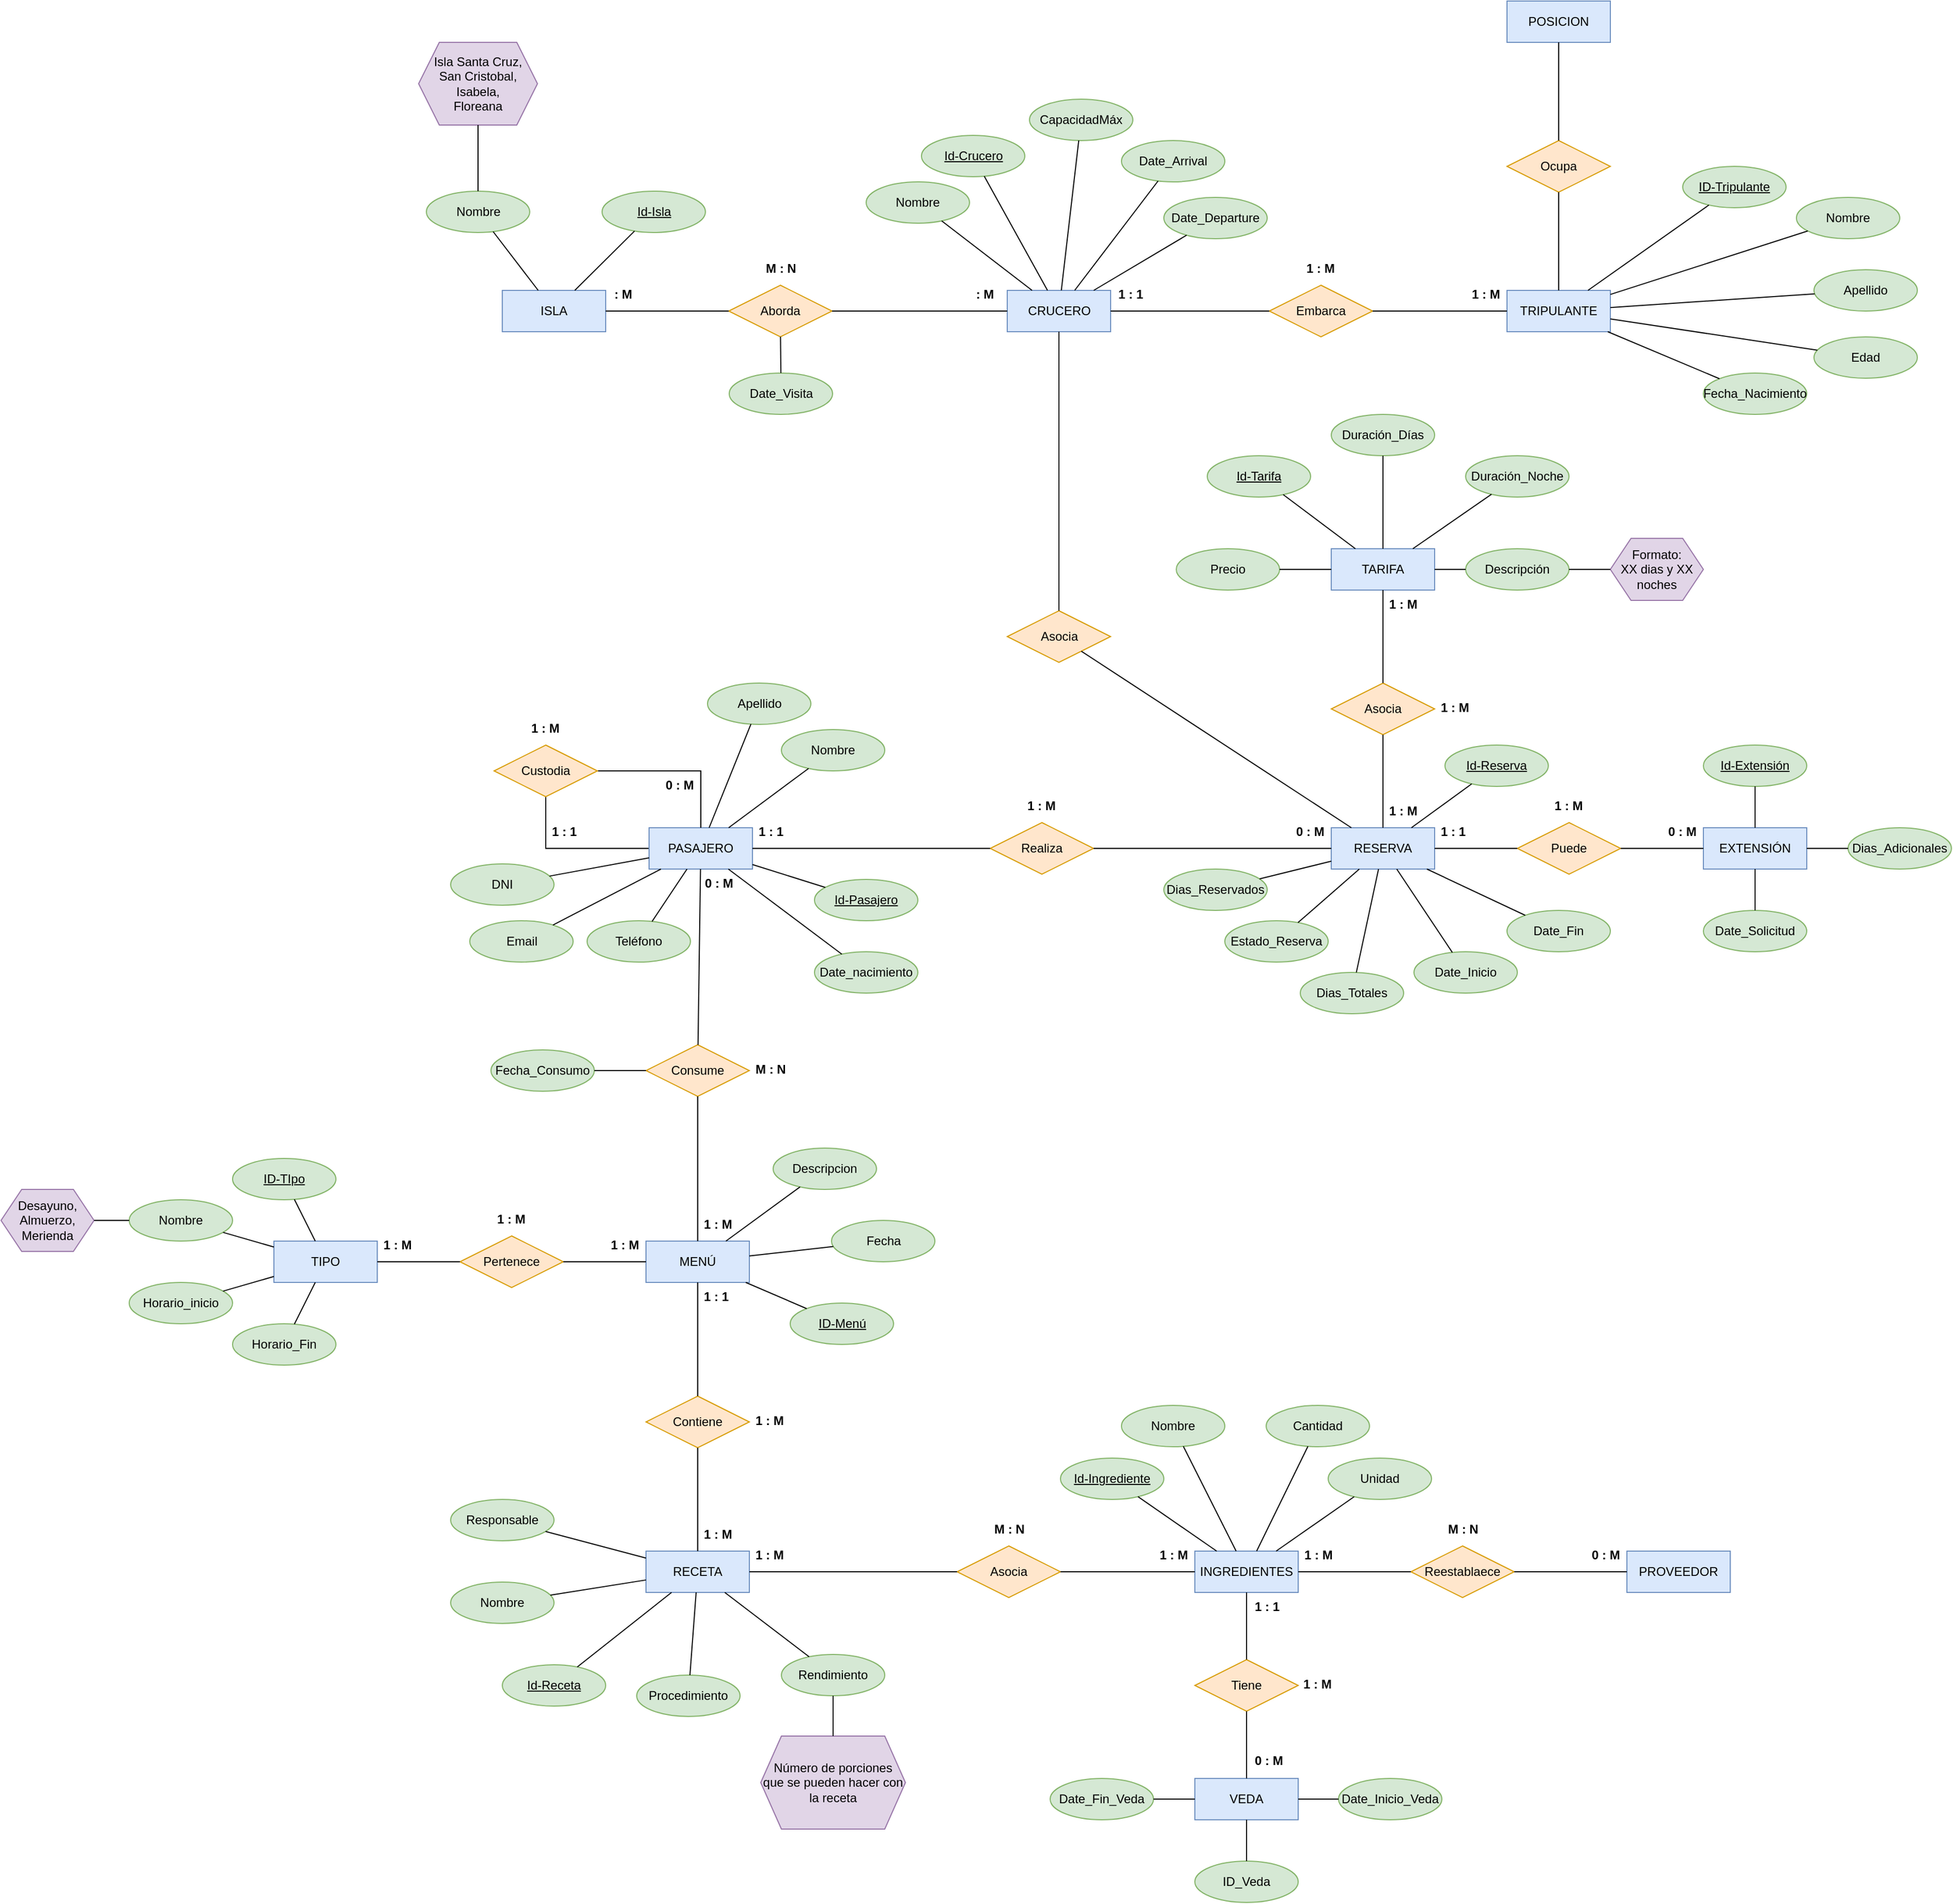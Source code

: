 <mxfile version="24.4.13" type="github">
  <diagram name="Página-1" id="KHGDxLByg3vS5e9Op4B_">
    <mxGraphModel dx="2093" dy="1819" grid="1" gridSize="10" guides="1" tooltips="1" connect="1" arrows="1" fold="1" page="1" pageScale="1" pageWidth="827" pageHeight="1169" math="0" shadow="0">
      <root>
        <mxCell id="0" />
        <mxCell id="1" parent="0" />
        <mxCell id="IWDR3bXAUsiOQZhs0rEP-1" value="RESERVA" style="whiteSpace=wrap;html=1;align=center;fillColor=#dae8fc;strokeColor=#6c8ebf;" parent="1" vertex="1">
          <mxGeometry x="460" y="280" width="100" height="40" as="geometry" />
        </mxCell>
        <mxCell id="IWDR3bXAUsiOQZhs0rEP-83" style="edgeStyle=orthogonalEdgeStyle;rounded=0;orthogonalLoop=1;jettySize=auto;html=1;entryX=0.5;entryY=1;entryDx=0;entryDy=0;endArrow=none;endFill=0;" parent="1" source="IWDR3bXAUsiOQZhs0rEP-2" target="IWDR3bXAUsiOQZhs0rEP-67" edge="1">
          <mxGeometry relative="1" as="geometry" />
        </mxCell>
        <mxCell id="IWDR3bXAUsiOQZhs0rEP-2" value="PASAJERO" style="whiteSpace=wrap;html=1;align=center;fillColor=#dae8fc;strokeColor=#6c8ebf;" parent="1" vertex="1">
          <mxGeometry x="-200" y="280" width="100" height="40" as="geometry" />
        </mxCell>
        <mxCell id="IWDR3bXAUsiOQZhs0rEP-3" value="Realiza" style="shape=rhombus;perimeter=rhombusPerimeter;whiteSpace=wrap;html=1;align=center;fillColor=#ffe6cc;strokeColor=#d79b00;" parent="1" vertex="1">
          <mxGeometry x="130" y="275" width="100" height="50" as="geometry" />
        </mxCell>
        <mxCell id="IWDR3bXAUsiOQZhs0rEP-7" value="" style="endArrow=none;html=1;rounded=0;" parent="1" source="IWDR3bXAUsiOQZhs0rEP-2" target="IWDR3bXAUsiOQZhs0rEP-3" edge="1">
          <mxGeometry relative="1" as="geometry">
            <mxPoint x="-150" y="360" as="sourcePoint" />
            <mxPoint x="10" y="360" as="targetPoint" />
          </mxGeometry>
        </mxCell>
        <mxCell id="IWDR3bXAUsiOQZhs0rEP-8" value="" style="endArrow=none;html=1;rounded=0;" parent="1" source="IWDR3bXAUsiOQZhs0rEP-3" target="IWDR3bXAUsiOQZhs0rEP-1" edge="1">
          <mxGeometry relative="1" as="geometry">
            <mxPoint x="340" y="360" as="sourcePoint" />
            <mxPoint x="500" y="360" as="targetPoint" />
          </mxGeometry>
        </mxCell>
        <mxCell id="IWDR3bXAUsiOQZhs0rEP-9" value="Puede" style="shape=rhombus;perimeter=rhombusPerimeter;whiteSpace=wrap;html=1;align=center;fillColor=#ffe6cc;strokeColor=#d79b00;" parent="1" vertex="1">
          <mxGeometry x="640" y="275" width="100" height="50" as="geometry" />
        </mxCell>
        <mxCell id="IWDR3bXAUsiOQZhs0rEP-11" value="EXTENSIÓN" style="whiteSpace=wrap;html=1;align=center;fillColor=#dae8fc;strokeColor=#6c8ebf;" parent="1" vertex="1">
          <mxGeometry x="820" y="280" width="100" height="40" as="geometry" />
        </mxCell>
        <mxCell id="IWDR3bXAUsiOQZhs0rEP-12" value="" style="endArrow=none;html=1;rounded=0;" parent="1" source="IWDR3bXAUsiOQZhs0rEP-11" target="IWDR3bXAUsiOQZhs0rEP-9" edge="1">
          <mxGeometry relative="1" as="geometry">
            <mxPoint x="130" y="360" as="sourcePoint" />
            <mxPoint x="290" y="360" as="targetPoint" />
          </mxGeometry>
        </mxCell>
        <mxCell id="IWDR3bXAUsiOQZhs0rEP-13" value="1 : M" style="text;strokeColor=none;fillColor=none;spacingLeft=4;spacingRight=4;overflow=hidden;rotatable=0;points=[[0,0.5],[1,0.5]];portConstraint=eastwest;fontSize=12;whiteSpace=wrap;html=1;fontStyle=1" parent="1" vertex="1">
          <mxGeometry x="160" y="245" width="40" height="30" as="geometry" />
        </mxCell>
        <mxCell id="IWDR3bXAUsiOQZhs0rEP-14" value="" style="endArrow=none;html=1;rounded=0;" parent="1" source="IWDR3bXAUsiOQZhs0rEP-1" target="IWDR3bXAUsiOQZhs0rEP-9" edge="1">
          <mxGeometry relative="1" as="geometry">
            <mxPoint x="550" y="370" as="sourcePoint" />
            <mxPoint x="710" y="370" as="targetPoint" />
          </mxGeometry>
        </mxCell>
        <mxCell id="IWDR3bXAUsiOQZhs0rEP-15" value="1 : M" style="text;strokeColor=none;fillColor=none;spacingLeft=4;spacingRight=4;overflow=hidden;rotatable=0;points=[[0,0.5],[1,0.5]];portConstraint=eastwest;fontSize=12;whiteSpace=wrap;html=1;fontStyle=1" parent="1" vertex="1">
          <mxGeometry x="670" y="245" width="40" height="30" as="geometry" />
        </mxCell>
        <mxCell id="IWDR3bXAUsiOQZhs0rEP-16" value="Asocia" style="shape=rhombus;perimeter=rhombusPerimeter;whiteSpace=wrap;html=1;align=center;fillColor=#ffe6cc;strokeColor=#d79b00;" parent="1" vertex="1">
          <mxGeometry x="460" y="140" width="100" height="50" as="geometry" />
        </mxCell>
        <mxCell id="IWDR3bXAUsiOQZhs0rEP-17" value="TARIFA" style="whiteSpace=wrap;html=1;align=center;fillColor=#dae8fc;strokeColor=#6c8ebf;" parent="1" vertex="1">
          <mxGeometry x="460" y="10" width="100" height="40" as="geometry" />
        </mxCell>
        <mxCell id="IWDR3bXAUsiOQZhs0rEP-18" value="" style="endArrow=none;html=1;rounded=0;" parent="1" source="IWDR3bXAUsiOQZhs0rEP-17" target="IWDR3bXAUsiOQZhs0rEP-16" edge="1">
          <mxGeometry relative="1" as="geometry">
            <mxPoint x="460" y="120" as="sourcePoint" />
            <mxPoint x="620" y="120" as="targetPoint" />
          </mxGeometry>
        </mxCell>
        <mxCell id="IWDR3bXAUsiOQZhs0rEP-19" value="" style="endArrow=none;html=1;rounded=0;" parent="1" source="IWDR3bXAUsiOQZhs0rEP-16" target="IWDR3bXAUsiOQZhs0rEP-1" edge="1">
          <mxGeometry relative="1" as="geometry">
            <mxPoint x="600" y="200" as="sourcePoint" />
            <mxPoint x="760" y="200" as="targetPoint" />
          </mxGeometry>
        </mxCell>
        <mxCell id="IWDR3bXAUsiOQZhs0rEP-20" value="1 : M" style="text;strokeColor=none;fillColor=none;spacingLeft=4;spacingRight=4;overflow=hidden;rotatable=0;points=[[0,0.5],[1,0.5]];portConstraint=eastwest;fontSize=12;whiteSpace=wrap;html=1;fontStyle=1" parent="1" vertex="1">
          <mxGeometry x="560" y="150" width="40" height="30" as="geometry" />
        </mxCell>
        <mxCell id="IWDR3bXAUsiOQZhs0rEP-26" value="MENÚ" style="whiteSpace=wrap;html=1;align=center;fillColor=#dae8fc;strokeColor=#6c8ebf;" parent="1" vertex="1">
          <mxGeometry x="-203" y="680" width="100" height="40" as="geometry" />
        </mxCell>
        <mxCell id="IWDR3bXAUsiOQZhs0rEP-31" value="Fecha" style="ellipse;whiteSpace=wrap;html=1;align=center;fillColor=#d5e8d4;strokeColor=#82b366;" parent="1" vertex="1">
          <mxGeometry x="-23.5" y="660" width="100" height="40" as="geometry" />
        </mxCell>
        <mxCell id="IWDR3bXAUsiOQZhs0rEP-32" value="Descripcion" style="ellipse;whiteSpace=wrap;html=1;align=center;fillColor=#d5e8d4;strokeColor=#82b366;" parent="1" vertex="1">
          <mxGeometry x="-80" y="590" width="100" height="40" as="geometry" />
        </mxCell>
        <mxCell id="IWDR3bXAUsiOQZhs0rEP-33" value="ID-Menú" style="ellipse;whiteSpace=wrap;html=1;align=center;fontStyle=4;fillColor=#d5e8d4;strokeColor=#82b366;" parent="1" vertex="1">
          <mxGeometry x="-63.5" y="740" width="100" height="40" as="geometry" />
        </mxCell>
        <mxCell id="IWDR3bXAUsiOQZhs0rEP-34" value="" style="endArrow=none;html=1;rounded=0;" parent="1" source="IWDR3bXAUsiOQZhs0rEP-33" target="IWDR3bXAUsiOQZhs0rEP-26" edge="1">
          <mxGeometry relative="1" as="geometry">
            <mxPoint x="-203" y="750" as="sourcePoint" />
            <mxPoint x="-43" y="750" as="targetPoint" />
          </mxGeometry>
        </mxCell>
        <mxCell id="IWDR3bXAUsiOQZhs0rEP-35" value="" style="endArrow=none;html=1;rounded=0;" parent="1" source="IWDR3bXAUsiOQZhs0rEP-31" target="IWDR3bXAUsiOQZhs0rEP-26" edge="1">
          <mxGeometry relative="1" as="geometry">
            <mxPoint x="-273" y="730" as="sourcePoint" />
            <mxPoint x="-113" y="730" as="targetPoint" />
          </mxGeometry>
        </mxCell>
        <mxCell id="IWDR3bXAUsiOQZhs0rEP-36" value="" style="endArrow=none;html=1;rounded=0;" parent="1" source="IWDR3bXAUsiOQZhs0rEP-32" target="IWDR3bXAUsiOQZhs0rEP-26" edge="1">
          <mxGeometry relative="1" as="geometry">
            <mxPoint x="-333" y="730" as="sourcePoint" />
            <mxPoint x="-173" y="730" as="targetPoint" />
          </mxGeometry>
        </mxCell>
        <mxCell id="IWDR3bXAUsiOQZhs0rEP-39" value="Desayuno,&lt;div&gt;Almuerzo,&lt;/div&gt;&lt;div&gt;Merienda&lt;/div&gt;" style="shape=hexagon;perimeter=hexagonPerimeter2;whiteSpace=wrap;html=1;fixedSize=1;fillColor=#e1d5e7;strokeColor=#9673a6;" parent="1" vertex="1">
          <mxGeometry x="-827" y="630" width="90" height="60" as="geometry" />
        </mxCell>
        <mxCell id="IWDR3bXAUsiOQZhs0rEP-45" value="Id-Tarifa" style="ellipse;whiteSpace=wrap;html=1;align=center;fontStyle=4;fillColor=#d5e8d4;strokeColor=#82b366;" parent="1" vertex="1">
          <mxGeometry x="340" y="-80" width="100" height="40" as="geometry" />
        </mxCell>
        <mxCell id="IWDR3bXAUsiOQZhs0rEP-46" value="Precio" style="ellipse;whiteSpace=wrap;html=1;align=center;fillColor=#d5e8d4;strokeColor=#82b366;" parent="1" vertex="1">
          <mxGeometry x="310" y="10" width="100" height="40" as="geometry" />
        </mxCell>
        <mxCell id="IWDR3bXAUsiOQZhs0rEP-47" value="" style="endArrow=none;html=1;rounded=0;" parent="1" source="IWDR3bXAUsiOQZhs0rEP-46" target="IWDR3bXAUsiOQZhs0rEP-17" edge="1">
          <mxGeometry relative="1" as="geometry">
            <mxPoint x="350" y="40" as="sourcePoint" />
            <mxPoint x="510" y="40" as="targetPoint" />
          </mxGeometry>
        </mxCell>
        <mxCell id="IWDR3bXAUsiOQZhs0rEP-48" value="" style="endArrow=none;html=1;rounded=0;" parent="1" source="IWDR3bXAUsiOQZhs0rEP-45" target="IWDR3bXAUsiOQZhs0rEP-17" edge="1">
          <mxGeometry relative="1" as="geometry">
            <mxPoint x="390" y="40" as="sourcePoint" />
            <mxPoint x="550" y="40" as="targetPoint" />
          </mxGeometry>
        </mxCell>
        <mxCell id="IWDR3bXAUsiOQZhs0rEP-49" value="Duración_Días" style="ellipse;whiteSpace=wrap;html=1;align=center;fillColor=#d5e8d4;strokeColor=#82b366;" parent="1" vertex="1">
          <mxGeometry x="460" y="-120" width="100" height="40" as="geometry" />
        </mxCell>
        <mxCell id="IWDR3bXAUsiOQZhs0rEP-50" value="" style="endArrow=none;html=1;rounded=0;" parent="1" source="IWDR3bXAUsiOQZhs0rEP-17" target="IWDR3bXAUsiOQZhs0rEP-49" edge="1">
          <mxGeometry relative="1" as="geometry">
            <mxPoint x="630" y="20" as="sourcePoint" />
            <mxPoint x="790" y="20" as="targetPoint" />
          </mxGeometry>
        </mxCell>
        <mxCell id="IWDR3bXAUsiOQZhs0rEP-51" value="Descripción" style="ellipse;whiteSpace=wrap;html=1;align=center;fillColor=#d5e8d4;strokeColor=#82b366;" parent="1" vertex="1">
          <mxGeometry x="590" y="10" width="100" height="40" as="geometry" />
        </mxCell>
        <mxCell id="IWDR3bXAUsiOQZhs0rEP-52" value="" style="endArrow=none;html=1;rounded=0;" parent="1" source="IWDR3bXAUsiOQZhs0rEP-17" target="IWDR3bXAUsiOQZhs0rEP-51" edge="1">
          <mxGeometry relative="1" as="geometry">
            <mxPoint x="530" y="100" as="sourcePoint" />
            <mxPoint x="690" y="100" as="targetPoint" />
          </mxGeometry>
        </mxCell>
        <mxCell id="IWDR3bXAUsiOQZhs0rEP-55" value="Id-Extensión" style="ellipse;whiteSpace=wrap;html=1;align=center;fontStyle=4;fillColor=#d5e8d4;strokeColor=#82b366;" parent="1" vertex="1">
          <mxGeometry x="820" y="200" width="100" height="40" as="geometry" />
        </mxCell>
        <mxCell id="IWDR3bXAUsiOQZhs0rEP-56" value="Date_Solicitud" style="ellipse;whiteSpace=wrap;html=1;align=center;fillColor=#d5e8d4;strokeColor=#82b366;" parent="1" vertex="1">
          <mxGeometry x="820" y="360" width="100" height="40" as="geometry" />
        </mxCell>
        <mxCell id="IWDR3bXAUsiOQZhs0rEP-57" value="Dias_Adicionales" style="ellipse;whiteSpace=wrap;html=1;align=center;fillColor=#d5e8d4;strokeColor=#82b366;" parent="1" vertex="1">
          <mxGeometry x="960" y="280" width="100" height="40" as="geometry" />
        </mxCell>
        <mxCell id="IWDR3bXAUsiOQZhs0rEP-61" value="" style="endArrow=none;html=1;rounded=0;" parent="1" source="IWDR3bXAUsiOQZhs0rEP-55" target="IWDR3bXAUsiOQZhs0rEP-11" edge="1">
          <mxGeometry relative="1" as="geometry">
            <mxPoint x="830" y="340" as="sourcePoint" />
            <mxPoint x="990" y="340" as="targetPoint" />
          </mxGeometry>
        </mxCell>
        <mxCell id="IWDR3bXAUsiOQZhs0rEP-62" value="" style="endArrow=none;html=1;rounded=0;" parent="1" source="IWDR3bXAUsiOQZhs0rEP-57" target="IWDR3bXAUsiOQZhs0rEP-11" edge="1">
          <mxGeometry relative="1" as="geometry">
            <mxPoint x="950" y="240" as="sourcePoint" />
            <mxPoint x="1110" y="240" as="targetPoint" />
          </mxGeometry>
        </mxCell>
        <mxCell id="IWDR3bXAUsiOQZhs0rEP-65" value="" style="endArrow=none;html=1;rounded=0;" parent="1" source="IWDR3bXAUsiOQZhs0rEP-11" target="IWDR3bXAUsiOQZhs0rEP-56" edge="1">
          <mxGeometry relative="1" as="geometry">
            <mxPoint x="920" y="320" as="sourcePoint" />
            <mxPoint x="1080" y="320" as="targetPoint" />
          </mxGeometry>
        </mxCell>
        <mxCell id="IWDR3bXAUsiOQZhs0rEP-84" style="edgeStyle=orthogonalEdgeStyle;rounded=0;orthogonalLoop=1;jettySize=auto;html=1;endArrow=none;endFill=0;" parent="1" source="IWDR3bXAUsiOQZhs0rEP-67" target="IWDR3bXAUsiOQZhs0rEP-2" edge="1">
          <mxGeometry relative="1" as="geometry" />
        </mxCell>
        <mxCell id="IWDR3bXAUsiOQZhs0rEP-67" value="Custodia" style="shape=rhombus;perimeter=rhombusPerimeter;whiteSpace=wrap;html=1;align=center;fillColor=#ffe6cc;strokeColor=#d79b00;" parent="1" vertex="1">
          <mxGeometry x="-350" y="200" width="100" height="50" as="geometry" />
        </mxCell>
        <mxCell id="IWDR3bXAUsiOQZhs0rEP-68" value="Id-Pasajero" style="ellipse;whiteSpace=wrap;html=1;align=center;fontStyle=4;fillColor=#d5e8d4;strokeColor=#82b366;" parent="1" vertex="1">
          <mxGeometry x="-40" y="330" width="100" height="40" as="geometry" />
        </mxCell>
        <mxCell id="IWDR3bXAUsiOQZhs0rEP-69" value="Nombre" style="ellipse;whiteSpace=wrap;html=1;align=center;fillColor=#d5e8d4;strokeColor=#82b366;" parent="1" vertex="1">
          <mxGeometry x="-72" y="185" width="100" height="40" as="geometry" />
        </mxCell>
        <mxCell id="IWDR3bXAUsiOQZhs0rEP-71" value="Apellido" style="ellipse;whiteSpace=wrap;html=1;align=center;fillColor=#d5e8d4;strokeColor=#82b366;" parent="1" vertex="1">
          <mxGeometry x="-143.5" y="140" width="100" height="40" as="geometry" />
        </mxCell>
        <mxCell id="IWDR3bXAUsiOQZhs0rEP-72" value="Email" style="ellipse;whiteSpace=wrap;html=1;align=center;fillColor=#d5e8d4;strokeColor=#82b366;" parent="1" vertex="1">
          <mxGeometry x="-373.5" y="370" width="100" height="40" as="geometry" />
        </mxCell>
        <mxCell id="IWDR3bXAUsiOQZhs0rEP-73" value="DNI" style="ellipse;whiteSpace=wrap;html=1;align=center;fillColor=#d5e8d4;strokeColor=#82b366;" parent="1" vertex="1">
          <mxGeometry x="-392" y="315" width="100" height="40" as="geometry" />
        </mxCell>
        <mxCell id="IWDR3bXAUsiOQZhs0rEP-74" value="Teléfono" style="ellipse;whiteSpace=wrap;html=1;align=center;fillColor=#d5e8d4;strokeColor=#82b366;" parent="1" vertex="1">
          <mxGeometry x="-260" y="370" width="100" height="40" as="geometry" />
        </mxCell>
        <mxCell id="IWDR3bXAUsiOQZhs0rEP-75" value="Date_nacimiento" style="ellipse;whiteSpace=wrap;html=1;align=center;fillColor=#d5e8d4;strokeColor=#82b366;" parent="1" vertex="1">
          <mxGeometry x="-40" y="400" width="100" height="40" as="geometry" />
        </mxCell>
        <mxCell id="IWDR3bXAUsiOQZhs0rEP-76" value="" style="endArrow=none;html=1;rounded=0;" parent="1" source="IWDR3bXAUsiOQZhs0rEP-73" target="IWDR3bXAUsiOQZhs0rEP-2" edge="1">
          <mxGeometry relative="1" as="geometry">
            <mxPoint x="-170" y="190" as="sourcePoint" />
            <mxPoint x="-10" y="190" as="targetPoint" />
          </mxGeometry>
        </mxCell>
        <mxCell id="IWDR3bXAUsiOQZhs0rEP-77" value="" style="endArrow=none;html=1;rounded=0;" parent="1" source="IWDR3bXAUsiOQZhs0rEP-69" target="IWDR3bXAUsiOQZhs0rEP-2" edge="1">
          <mxGeometry relative="1" as="geometry">
            <mxPoint x="-130" y="180" as="sourcePoint" />
            <mxPoint x="30" y="180" as="targetPoint" />
          </mxGeometry>
        </mxCell>
        <mxCell id="IWDR3bXAUsiOQZhs0rEP-78" value="" style="endArrow=none;html=1;rounded=0;" parent="1" source="IWDR3bXAUsiOQZhs0rEP-68" target="IWDR3bXAUsiOQZhs0rEP-2" edge="1">
          <mxGeometry relative="1" as="geometry">
            <mxPoint x="-40" y="240" as="sourcePoint" />
            <mxPoint x="120" y="240" as="targetPoint" />
          </mxGeometry>
        </mxCell>
        <mxCell id="IWDR3bXAUsiOQZhs0rEP-79" value="" style="endArrow=none;html=1;rounded=0;" parent="1" source="IWDR3bXAUsiOQZhs0rEP-2" target="IWDR3bXAUsiOQZhs0rEP-75" edge="1">
          <mxGeometry relative="1" as="geometry">
            <mxPoint x="-160" y="350" as="sourcePoint" />
            <mxPoint y="350" as="targetPoint" />
          </mxGeometry>
        </mxCell>
        <mxCell id="IWDR3bXAUsiOQZhs0rEP-80" value="" style="endArrow=none;html=1;rounded=0;" parent="1" source="IWDR3bXAUsiOQZhs0rEP-2" target="IWDR3bXAUsiOQZhs0rEP-74" edge="1">
          <mxGeometry relative="1" as="geometry">
            <mxPoint x="-150" y="360" as="sourcePoint" />
            <mxPoint x="10" y="360" as="targetPoint" />
          </mxGeometry>
        </mxCell>
        <mxCell id="IWDR3bXAUsiOQZhs0rEP-81" value="" style="endArrow=none;html=1;rounded=0;" parent="1" source="IWDR3bXAUsiOQZhs0rEP-2" target="IWDR3bXAUsiOQZhs0rEP-71" edge="1">
          <mxGeometry relative="1" as="geometry">
            <mxPoint x="-200" y="350" as="sourcePoint" />
            <mxPoint x="-40" y="350" as="targetPoint" />
          </mxGeometry>
        </mxCell>
        <mxCell id="IWDR3bXAUsiOQZhs0rEP-82" value="" style="endArrow=none;html=1;rounded=0;" parent="1" source="IWDR3bXAUsiOQZhs0rEP-72" target="IWDR3bXAUsiOQZhs0rEP-2" edge="1">
          <mxGeometry relative="1" as="geometry">
            <mxPoint x="-270" y="320" as="sourcePoint" />
            <mxPoint x="-110" y="320" as="targetPoint" />
          </mxGeometry>
        </mxCell>
        <mxCell id="IWDR3bXAUsiOQZhs0rEP-85" value="Id-Reserva" style="ellipse;whiteSpace=wrap;html=1;align=center;fontStyle=4;fillColor=#d5e8d4;strokeColor=#82b366;" parent="1" vertex="1">
          <mxGeometry x="570" y="200" width="100" height="40" as="geometry" />
        </mxCell>
        <mxCell id="IWDR3bXAUsiOQZhs0rEP-86" value="Estado_Reserva" style="ellipse;whiteSpace=wrap;html=1;align=center;fillColor=#d5e8d4;strokeColor=#82b366;" parent="1" vertex="1">
          <mxGeometry x="357" y="370" width="100" height="40" as="geometry" />
        </mxCell>
        <mxCell id="IWDR3bXAUsiOQZhs0rEP-87" value="Date_Inicio" style="ellipse;whiteSpace=wrap;html=1;align=center;fillColor=#d5e8d4;strokeColor=#82b366;" parent="1" vertex="1">
          <mxGeometry x="540" y="400" width="100" height="40" as="geometry" />
        </mxCell>
        <mxCell id="IWDR3bXAUsiOQZhs0rEP-88" value="Date_Fin" style="ellipse;whiteSpace=wrap;html=1;align=center;fillColor=#d5e8d4;strokeColor=#82b366;" parent="1" vertex="1">
          <mxGeometry x="630" y="360" width="100" height="40" as="geometry" />
        </mxCell>
        <mxCell id="IWDR3bXAUsiOQZhs0rEP-89" value="" style="endArrow=none;html=1;rounded=0;" parent="1" source="IWDR3bXAUsiOQZhs0rEP-85" target="IWDR3bXAUsiOQZhs0rEP-1" edge="1">
          <mxGeometry relative="1" as="geometry">
            <mxPoint x="440" y="280" as="sourcePoint" />
            <mxPoint x="600" y="280" as="targetPoint" />
          </mxGeometry>
        </mxCell>
        <mxCell id="IWDR3bXAUsiOQZhs0rEP-90" value="" style="endArrow=none;html=1;rounded=0;" parent="1" source="IWDR3bXAUsiOQZhs0rEP-86" target="IWDR3bXAUsiOQZhs0rEP-1" edge="1">
          <mxGeometry relative="1" as="geometry">
            <mxPoint x="370" y="380" as="sourcePoint" />
            <mxPoint x="530" y="380" as="targetPoint" />
          </mxGeometry>
        </mxCell>
        <mxCell id="IWDR3bXAUsiOQZhs0rEP-91" value="" style="endArrow=none;html=1;rounded=0;" parent="1" source="IWDR3bXAUsiOQZhs0rEP-88" target="IWDR3bXAUsiOQZhs0rEP-1" edge="1">
          <mxGeometry relative="1" as="geometry">
            <mxPoint x="440" y="450" as="sourcePoint" />
            <mxPoint x="600" y="450" as="targetPoint" />
          </mxGeometry>
        </mxCell>
        <mxCell id="IWDR3bXAUsiOQZhs0rEP-92" value="" style="endArrow=none;html=1;rounded=0;" parent="1" source="IWDR3bXAUsiOQZhs0rEP-1" target="IWDR3bXAUsiOQZhs0rEP-87" edge="1">
          <mxGeometry relative="1" as="geometry">
            <mxPoint x="520" y="360" as="sourcePoint" />
            <mxPoint x="680" y="360" as="targetPoint" />
          </mxGeometry>
        </mxCell>
        <mxCell id="IWDR3bXAUsiOQZhs0rEP-94" value="Formato:&lt;br&gt;XX dias y XX noches" style="shape=hexagon;perimeter=hexagonPerimeter2;whiteSpace=wrap;html=1;fixedSize=1;fillColor=#e1d5e7;strokeColor=#9673a6;" parent="1" vertex="1">
          <mxGeometry x="730" width="90" height="60" as="geometry" />
        </mxCell>
        <mxCell id="IWDR3bXAUsiOQZhs0rEP-99" value="Contiene" style="shape=rhombus;perimeter=rhombusPerimeter;whiteSpace=wrap;html=1;align=center;fillColor=#ffe6cc;strokeColor=#d79b00;" parent="1" vertex="1">
          <mxGeometry x="-203" y="830" width="100" height="50" as="geometry" />
        </mxCell>
        <mxCell id="IWDR3bXAUsiOQZhs0rEP-100" value="RECETA" style="whiteSpace=wrap;html=1;align=center;fillColor=#dae8fc;strokeColor=#6c8ebf;" parent="1" vertex="1">
          <mxGeometry x="-203" y="980" width="100" height="40" as="geometry" />
        </mxCell>
        <mxCell id="IWDR3bXAUsiOQZhs0rEP-104" value="" style="endArrow=none;html=1;rounded=0;" parent="1" source="IWDR3bXAUsiOQZhs0rEP-99" target="IWDR3bXAUsiOQZhs0rEP-100" edge="1">
          <mxGeometry relative="1" as="geometry">
            <mxPoint x="-252" y="910" as="sourcePoint" />
            <mxPoint x="-92" y="910" as="targetPoint" />
          </mxGeometry>
        </mxCell>
        <mxCell id="IWDR3bXAUsiOQZhs0rEP-105" value="Id-Receta" style="ellipse;whiteSpace=wrap;html=1;align=center;fontStyle=4;fillColor=#d5e8d4;strokeColor=#82b366;" parent="1" vertex="1">
          <mxGeometry x="-342" y="1090" width="100" height="40" as="geometry" />
        </mxCell>
        <mxCell id="IWDR3bXAUsiOQZhs0rEP-106" value="Responsable" style="ellipse;whiteSpace=wrap;html=1;align=center;fillColor=#d5e8d4;strokeColor=#82b366;" parent="1" vertex="1">
          <mxGeometry x="-392" y="930" width="100" height="40" as="geometry" />
        </mxCell>
        <mxCell id="IWDR3bXAUsiOQZhs0rEP-107" value="Nombre" style="ellipse;whiteSpace=wrap;html=1;align=center;fillColor=#d5e8d4;strokeColor=#82b366;" parent="1" vertex="1">
          <mxGeometry x="-392" y="1010" width="100" height="40" as="geometry" />
        </mxCell>
        <mxCell id="IWDR3bXAUsiOQZhs0rEP-108" value="Procedimiento" style="ellipse;whiteSpace=wrap;html=1;align=center;fillColor=#d5e8d4;strokeColor=#82b366;" parent="1" vertex="1">
          <mxGeometry x="-212" y="1100" width="100" height="40" as="geometry" />
        </mxCell>
        <mxCell id="IWDR3bXAUsiOQZhs0rEP-109" value="Rendimiento" style="ellipse;whiteSpace=wrap;html=1;align=center;fillColor=#d5e8d4;strokeColor=#82b366;" parent="1" vertex="1">
          <mxGeometry x="-72" y="1080" width="100" height="40" as="geometry" />
        </mxCell>
        <mxCell id="IWDR3bXAUsiOQZhs0rEP-110" value="" style="endArrow=none;html=1;rounded=0;" parent="1" source="IWDR3bXAUsiOQZhs0rEP-106" target="IWDR3bXAUsiOQZhs0rEP-100" edge="1">
          <mxGeometry relative="1" as="geometry">
            <mxPoint x="-272" y="1070" as="sourcePoint" />
            <mxPoint x="-112" y="1070" as="targetPoint" />
          </mxGeometry>
        </mxCell>
        <mxCell id="IWDR3bXAUsiOQZhs0rEP-111" value="" style="endArrow=none;html=1;rounded=0;" parent="1" source="IWDR3bXAUsiOQZhs0rEP-105" target="IWDR3bXAUsiOQZhs0rEP-100" edge="1">
          <mxGeometry relative="1" as="geometry">
            <mxPoint x="-212" y="1080" as="sourcePoint" />
            <mxPoint x="-52" y="1080" as="targetPoint" />
            <Array as="points" />
          </mxGeometry>
        </mxCell>
        <mxCell id="IWDR3bXAUsiOQZhs0rEP-112" value="" style="endArrow=none;html=1;rounded=0;" parent="1" source="IWDR3bXAUsiOQZhs0rEP-100" target="IWDR3bXAUsiOQZhs0rEP-107" edge="1">
          <mxGeometry relative="1" as="geometry">
            <mxPoint x="-112" y="1090" as="sourcePoint" />
            <mxPoint x="48" y="1090" as="targetPoint" />
          </mxGeometry>
        </mxCell>
        <mxCell id="IWDR3bXAUsiOQZhs0rEP-113" value="" style="endArrow=none;html=1;rounded=0;" parent="1" source="IWDR3bXAUsiOQZhs0rEP-100" target="IWDR3bXAUsiOQZhs0rEP-108" edge="1">
          <mxGeometry relative="1" as="geometry">
            <mxPoint x="-102" y="1070" as="sourcePoint" />
            <mxPoint x="58" y="1070" as="targetPoint" />
          </mxGeometry>
        </mxCell>
        <mxCell id="IWDR3bXAUsiOQZhs0rEP-114" value="" style="endArrow=none;html=1;rounded=0;" parent="1" source="IWDR3bXAUsiOQZhs0rEP-100" target="IWDR3bXAUsiOQZhs0rEP-109" edge="1">
          <mxGeometry relative="1" as="geometry">
            <mxPoint x="-32" y="940" as="sourcePoint" />
            <mxPoint x="128" y="940" as="targetPoint" />
          </mxGeometry>
        </mxCell>
        <mxCell id="IWDR3bXAUsiOQZhs0rEP-115" value="Número de porciones que se pueden hacer con la receta" style="shape=hexagon;perimeter=hexagonPerimeter2;whiteSpace=wrap;html=1;fixedSize=1;fillColor=#e1d5e7;strokeColor=#9673a6;" parent="1" vertex="1">
          <mxGeometry x="-92" y="1159" width="140" height="90" as="geometry" />
        </mxCell>
        <mxCell id="IWDR3bXAUsiOQZhs0rEP-116" value="" style="endArrow=none;html=1;rounded=0;" parent="1" source="IWDR3bXAUsiOQZhs0rEP-109" target="IWDR3bXAUsiOQZhs0rEP-115" edge="1">
          <mxGeometry relative="1" as="geometry">
            <mxPoint x="118" y="970" as="sourcePoint" />
            <mxPoint x="278" y="970" as="targetPoint" />
          </mxGeometry>
        </mxCell>
        <mxCell id="IWDR3bXAUsiOQZhs0rEP-117" value="Asocia" style="shape=rhombus;perimeter=rhombusPerimeter;whiteSpace=wrap;html=1;align=center;fillColor=#ffe6cc;strokeColor=#d79b00;" parent="1" vertex="1">
          <mxGeometry x="98" y="975" width="100" height="50" as="geometry" />
        </mxCell>
        <mxCell id="IWDR3bXAUsiOQZhs0rEP-118" value="" style="endArrow=none;html=1;rounded=0;" parent="1" source="IWDR3bXAUsiOQZhs0rEP-100" target="IWDR3bXAUsiOQZhs0rEP-117" edge="1">
          <mxGeometry relative="1" as="geometry">
            <mxPoint x="-22" y="910" as="sourcePoint" />
            <mxPoint x="138" y="910" as="targetPoint" />
          </mxGeometry>
        </mxCell>
        <mxCell id="IWDR3bXAUsiOQZhs0rEP-119" value="INGREDIENTES" style="whiteSpace=wrap;html=1;align=center;fillColor=#dae8fc;strokeColor=#6c8ebf;" parent="1" vertex="1">
          <mxGeometry x="328" y="980" width="100" height="40" as="geometry" />
        </mxCell>
        <mxCell id="IWDR3bXAUsiOQZhs0rEP-120" value="" style="endArrow=none;html=1;rounded=0;" parent="1" source="IWDR3bXAUsiOQZhs0rEP-117" target="IWDR3bXAUsiOQZhs0rEP-119" edge="1">
          <mxGeometry relative="1" as="geometry">
            <mxPoint x="258" y="920" as="sourcePoint" />
            <mxPoint x="418" y="920" as="targetPoint" />
          </mxGeometry>
        </mxCell>
        <mxCell id="IWDR3bXAUsiOQZhs0rEP-121" value="M : N" style="text;strokeColor=none;fillColor=none;spacingLeft=4;spacingRight=4;overflow=hidden;rotatable=0;points=[[0,0.5],[1,0.5]];portConstraint=eastwest;fontSize=12;whiteSpace=wrap;html=1;fontStyle=1" parent="1" vertex="1">
          <mxGeometry x="128" y="945" width="40" height="30" as="geometry" />
        </mxCell>
        <mxCell id="IWDR3bXAUsiOQZhs0rEP-122" value="Cantidad" style="ellipse;whiteSpace=wrap;html=1;align=center;fillColor=#d5e8d4;strokeColor=#82b366;" parent="1" vertex="1">
          <mxGeometry x="397" y="839" width="100" height="40" as="geometry" />
        </mxCell>
        <mxCell id="IWDR3bXAUsiOQZhs0rEP-125" value="Unidad" style="ellipse;whiteSpace=wrap;html=1;align=center;fillColor=#d5e8d4;strokeColor=#82b366;" parent="1" vertex="1">
          <mxGeometry x="457" y="890" width="100" height="40" as="geometry" />
        </mxCell>
        <mxCell id="IWDR3bXAUsiOQZhs0rEP-128" value="Id-Ingrediente" style="ellipse;whiteSpace=wrap;html=1;align=center;fontStyle=4;fillColor=#d5e8d4;strokeColor=#82b366;" parent="1" vertex="1">
          <mxGeometry x="198" y="890" width="100" height="40" as="geometry" />
        </mxCell>
        <mxCell id="IWDR3bXAUsiOQZhs0rEP-129" value="Nombre" style="ellipse;whiteSpace=wrap;html=1;align=center;fillColor=#d5e8d4;strokeColor=#82b366;" parent="1" vertex="1">
          <mxGeometry x="257" y="839" width="100" height="40" as="geometry" />
        </mxCell>
        <mxCell id="IWDR3bXAUsiOQZhs0rEP-133" value="" style="endArrow=none;html=1;rounded=0;" parent="1" source="IWDR3bXAUsiOQZhs0rEP-119" target="IWDR3bXAUsiOQZhs0rEP-129" edge="1">
          <mxGeometry relative="1" as="geometry">
            <mxPoint x="448" y="1030" as="sourcePoint" />
            <mxPoint x="608" y="1030" as="targetPoint" />
          </mxGeometry>
        </mxCell>
        <mxCell id="IWDR3bXAUsiOQZhs0rEP-134" value="" style="endArrow=none;html=1;rounded=0;" parent="1" source="IWDR3bXAUsiOQZhs0rEP-128" target="IWDR3bXAUsiOQZhs0rEP-119" edge="1">
          <mxGeometry relative="1" as="geometry">
            <mxPoint x="468" y="950" as="sourcePoint" />
            <mxPoint x="628" y="950" as="targetPoint" />
          </mxGeometry>
        </mxCell>
        <mxCell id="IWDR3bXAUsiOQZhs0rEP-138" value="CRUCERO" style="whiteSpace=wrap;html=1;align=center;fillColor=#dae8fc;strokeColor=#6c8ebf;" parent="1" vertex="1">
          <mxGeometry x="146.5" y="-240" width="100" height="40" as="geometry" />
        </mxCell>
        <mxCell id="IWDR3bXAUsiOQZhs0rEP-139" value="Id-Crucero" style="ellipse;whiteSpace=wrap;html=1;align=center;fontStyle=4;fillColor=#d5e8d4;strokeColor=#82b366;" parent="1" vertex="1">
          <mxGeometry x="63.5" y="-390" width="100" height="40" as="geometry" />
        </mxCell>
        <mxCell id="IWDR3bXAUsiOQZhs0rEP-140" value="Nombre" style="ellipse;whiteSpace=wrap;html=1;align=center;fillColor=#d5e8d4;strokeColor=#82b366;" parent="1" vertex="1">
          <mxGeometry x="10" y="-345" width="100" height="40" as="geometry" />
        </mxCell>
        <mxCell id="IWDR3bXAUsiOQZhs0rEP-141" value="CapacidadMáx" style="ellipse;whiteSpace=wrap;html=1;align=center;fillColor=#d5e8d4;strokeColor=#82b366;" parent="1" vertex="1">
          <mxGeometry x="168" y="-425" width="100" height="40" as="geometry" />
        </mxCell>
        <mxCell id="IWDR3bXAUsiOQZhs0rEP-143" value="" style="endArrow=none;html=1;rounded=0;" parent="1" source="IWDR3bXAUsiOQZhs0rEP-140" target="IWDR3bXAUsiOQZhs0rEP-138" edge="1">
          <mxGeometry relative="1" as="geometry">
            <mxPoint x="43.5" y="-260" as="sourcePoint" />
            <mxPoint x="203.5" y="-260" as="targetPoint" />
          </mxGeometry>
        </mxCell>
        <mxCell id="IWDR3bXAUsiOQZhs0rEP-144" value="" style="endArrow=none;html=1;rounded=0;" parent="1" source="IWDR3bXAUsiOQZhs0rEP-139" target="IWDR3bXAUsiOQZhs0rEP-138" edge="1">
          <mxGeometry relative="1" as="geometry">
            <mxPoint x="273.5" y="-390" as="sourcePoint" />
            <mxPoint x="433.5" y="-390" as="targetPoint" />
          </mxGeometry>
        </mxCell>
        <mxCell id="IWDR3bXAUsiOQZhs0rEP-145" value="" style="endArrow=none;html=1;rounded=0;" parent="1" source="IWDR3bXAUsiOQZhs0rEP-138" target="IWDR3bXAUsiOQZhs0rEP-141" edge="1">
          <mxGeometry relative="1" as="geometry">
            <mxPoint x="233.5" y="-300" as="sourcePoint" />
            <mxPoint x="393.5" y="-300" as="targetPoint" />
          </mxGeometry>
        </mxCell>
        <mxCell id="IWDR3bXAUsiOQZhs0rEP-146" value="Asocia" style="shape=rhombus;perimeter=rhombusPerimeter;whiteSpace=wrap;html=1;align=center;fillColor=#ffe6cc;strokeColor=#d79b00;" parent="1" vertex="1">
          <mxGeometry x="146.5" y="70" width="100" height="50" as="geometry" />
        </mxCell>
        <mxCell id="IWDR3bXAUsiOQZhs0rEP-148" value="" style="endArrow=none;html=1;rounded=0;" parent="1" source="IWDR3bXAUsiOQZhs0rEP-138" target="IWDR3bXAUsiOQZhs0rEP-146" edge="1">
          <mxGeometry relative="1" as="geometry">
            <mxPoint x="106.5" y="70" as="sourcePoint" />
            <mxPoint x="266.5" y="70" as="targetPoint" />
          </mxGeometry>
        </mxCell>
        <mxCell id="IWDR3bXAUsiOQZhs0rEP-159" value="Aborda" style="shape=rhombus;perimeter=rhombusPerimeter;whiteSpace=wrap;html=1;align=center;fillColor=#ffe6cc;strokeColor=#d79b00;" parent="1" vertex="1">
          <mxGeometry x="-123" y="-245" width="100" height="50" as="geometry" />
        </mxCell>
        <mxCell id="IWDR3bXAUsiOQZhs0rEP-160" value="ISLA" style="whiteSpace=wrap;html=1;align=center;fillColor=#dae8fc;strokeColor=#6c8ebf;" parent="1" vertex="1">
          <mxGeometry x="-342" y="-240" width="100" height="40" as="geometry" />
        </mxCell>
        <mxCell id="IWDR3bXAUsiOQZhs0rEP-161" value="Id-Isla" style="ellipse;whiteSpace=wrap;html=1;align=center;fontStyle=4;fillColor=#d5e8d4;strokeColor=#82b366;" parent="1" vertex="1">
          <mxGeometry x="-245.5" y="-336" width="100" height="40" as="geometry" />
        </mxCell>
        <mxCell id="IWDR3bXAUsiOQZhs0rEP-162" value="Nombre" style="ellipse;whiteSpace=wrap;html=1;align=center;fillColor=#d5e8d4;strokeColor=#82b366;" parent="1" vertex="1">
          <mxGeometry x="-415.5" y="-336" width="100" height="40" as="geometry" />
        </mxCell>
        <mxCell id="IWDR3bXAUsiOQZhs0rEP-163" value="" style="endArrow=none;html=1;rounded=0;" parent="1" source="IWDR3bXAUsiOQZhs0rEP-161" target="IWDR3bXAUsiOQZhs0rEP-160" edge="1">
          <mxGeometry relative="1" as="geometry">
            <mxPoint x="-235.5" y="-286" as="sourcePoint" />
            <mxPoint x="-75.5" y="-286" as="targetPoint" />
          </mxGeometry>
        </mxCell>
        <mxCell id="IWDR3bXAUsiOQZhs0rEP-164" value="" style="endArrow=none;html=1;rounded=0;" parent="1" source="IWDR3bXAUsiOQZhs0rEP-162" target="IWDR3bXAUsiOQZhs0rEP-160" edge="1">
          <mxGeometry relative="1" as="geometry">
            <mxPoint x="-365.5" y="-176" as="sourcePoint" />
            <mxPoint x="-205.5" y="-176" as="targetPoint" />
          </mxGeometry>
        </mxCell>
        <mxCell id="IWDR3bXAUsiOQZhs0rEP-171" value="M : N" style="text;strokeColor=none;fillColor=none;spacingLeft=4;spacingRight=4;overflow=hidden;rotatable=0;points=[[0,0.5],[1,0.5]];portConstraint=eastwest;fontSize=12;whiteSpace=wrap;html=1;fontStyle=1" parent="1" vertex="1">
          <mxGeometry x="-93" y="-275" width="40" height="30" as="geometry" />
        </mxCell>
        <mxCell id="IWDR3bXAUsiOQZhs0rEP-182" value="1 : M" style="text;strokeColor=none;fillColor=none;spacingLeft=4;spacingRight=4;overflow=hidden;rotatable=0;points=[[0,0.5],[1,0.5]];portConstraint=eastwest;fontSize=12;whiteSpace=wrap;html=1;fontStyle=1" parent="1" vertex="1">
          <mxGeometry x="510" y="250" width="40" height="30" as="geometry" />
        </mxCell>
        <mxCell id="IWDR3bXAUsiOQZhs0rEP-183" value="1 : M" style="text;strokeColor=none;fillColor=none;spacingLeft=4;spacingRight=4;overflow=hidden;rotatable=0;points=[[0,0.5],[1,0.5]];portConstraint=eastwest;fontSize=12;whiteSpace=wrap;html=1;fontStyle=1" parent="1" vertex="1">
          <mxGeometry x="510" y="50" width="40" height="30" as="geometry" />
        </mxCell>
        <mxCell id="IWDR3bXAUsiOQZhs0rEP-184" value="0 : M" style="text;strokeColor=none;fillColor=none;spacingLeft=4;spacingRight=4;overflow=hidden;rotatable=0;points=[[0,0.5],[1,0.5]];portConstraint=eastwest;fontSize=12;whiteSpace=wrap;html=1;fontStyle=1" parent="1" vertex="1">
          <mxGeometry x="420" y="270" width="40" height="30" as="geometry" />
        </mxCell>
        <mxCell id="IWDR3bXAUsiOQZhs0rEP-185" value="1 : 1" style="text;strokeColor=none;fillColor=none;spacingLeft=4;spacingRight=4;overflow=hidden;rotatable=0;points=[[0,0.5],[1,0.5]];portConstraint=eastwest;fontSize=12;whiteSpace=wrap;html=1;fontStyle=1" parent="1" vertex="1">
          <mxGeometry x="-100" y="270" width="40" height="30" as="geometry" />
        </mxCell>
        <mxCell id="IWDR3bXAUsiOQZhs0rEP-186" value="0 : M" style="text;strokeColor=none;fillColor=none;spacingLeft=4;spacingRight=4;overflow=hidden;rotatable=0;points=[[0,0.5],[1,0.5]];portConstraint=eastwest;fontSize=12;whiteSpace=wrap;html=1;fontStyle=1" parent="1" vertex="1">
          <mxGeometry x="780" y="270" width="40" height="30" as="geometry" />
        </mxCell>
        <mxCell id="IWDR3bXAUsiOQZhs0rEP-187" value="1 : 1" style="text;strokeColor=none;fillColor=none;spacingLeft=4;spacingRight=4;overflow=hidden;rotatable=0;points=[[0,0.5],[1,0.5]];portConstraint=eastwest;fontSize=12;whiteSpace=wrap;html=1;fontStyle=1" parent="1" vertex="1">
          <mxGeometry x="560" y="270" width="40" height="30" as="geometry" />
        </mxCell>
        <mxCell id="IWDR3bXAUsiOQZhs0rEP-189" value="1 : M" style="text;strokeColor=none;fillColor=none;spacingLeft=4;spacingRight=4;overflow=hidden;rotatable=0;points=[[0,0.5],[1,0.5]];portConstraint=eastwest;fontSize=12;whiteSpace=wrap;html=1;fontStyle=1" parent="1" vertex="1">
          <mxGeometry x="288" y="970" width="40" height="30" as="geometry" />
        </mxCell>
        <mxCell id="IWDR3bXAUsiOQZhs0rEP-190" value="1 : M" style="text;strokeColor=none;fillColor=none;spacingLeft=4;spacingRight=4;overflow=hidden;rotatable=0;points=[[0,0.5],[1,0.5]];portConstraint=eastwest;fontSize=12;whiteSpace=wrap;html=1;fontStyle=1" parent="1" vertex="1">
          <mxGeometry x="-103" y="970" width="40" height="30" as="geometry" />
        </mxCell>
        <mxCell id="IWDR3bXAUsiOQZhs0rEP-191" value="1 : M" style="text;strokeColor=none;fillColor=none;spacingLeft=4;spacingRight=4;overflow=hidden;rotatable=0;points=[[0,0.5],[1,0.5]];portConstraint=eastwest;fontSize=12;whiteSpace=wrap;html=1;fontStyle=1" parent="1" vertex="1">
          <mxGeometry x="-153" y="950" width="40" height="30" as="geometry" />
        </mxCell>
        <mxCell id="IWDR3bXAUsiOQZhs0rEP-193" value="1 : M" style="text;strokeColor=none;fillColor=none;spacingLeft=4;spacingRight=4;overflow=hidden;rotatable=0;points=[[0,0.5],[1,0.5]];portConstraint=eastwest;fontSize=12;whiteSpace=wrap;html=1;fontStyle=1" parent="1" vertex="1">
          <mxGeometry x="-320" y="170" width="40" height="30" as="geometry" />
        </mxCell>
        <mxCell id="IWDR3bXAUsiOQZhs0rEP-194" value="0 : M" style="text;strokeColor=none;fillColor=none;spacingLeft=4;spacingRight=4;overflow=hidden;rotatable=0;points=[[0,0.5],[1,0.5]];portConstraint=eastwest;fontSize=12;whiteSpace=wrap;html=1;fontStyle=1" parent="1" vertex="1">
          <mxGeometry x="-190" y="225" width="40" height="30" as="geometry" />
        </mxCell>
        <mxCell id="IWDR3bXAUsiOQZhs0rEP-195" value="1 : 1" style="text;strokeColor=none;fillColor=none;spacingLeft=4;spacingRight=4;overflow=hidden;rotatable=0;points=[[0,0.5],[1,0.5]];portConstraint=eastwest;fontSize=12;whiteSpace=wrap;html=1;fontStyle=1" parent="1" vertex="1">
          <mxGeometry x="-300" y="270" width="40" height="30" as="geometry" />
        </mxCell>
        <mxCell id="wp_j25usdMUmFiuetqk5-1" value="" style="endArrow=none;html=1;rounded=0;" parent="1" source="IWDR3bXAUsiOQZhs0rEP-51" target="IWDR3bXAUsiOQZhs0rEP-94" edge="1">
          <mxGeometry relative="1" as="geometry">
            <mxPoint x="700" y="90" as="sourcePoint" />
            <mxPoint x="860" y="90" as="targetPoint" />
          </mxGeometry>
        </mxCell>
        <mxCell id="wp_j25usdMUmFiuetqk5-2" value="Date_Arrival" style="ellipse;whiteSpace=wrap;html=1;align=center;fillColor=#d5e8d4;strokeColor=#82b366;" parent="1" vertex="1">
          <mxGeometry x="257" y="-385" width="100" height="40" as="geometry" />
        </mxCell>
        <mxCell id="wp_j25usdMUmFiuetqk5-3" value="Date_Departure" style="ellipse;whiteSpace=wrap;html=1;align=center;fillColor=#d5e8d4;strokeColor=#82b366;" parent="1" vertex="1">
          <mxGeometry x="298" y="-330" width="100" height="40" as="geometry" />
        </mxCell>
        <mxCell id="wp_j25usdMUmFiuetqk5-4" value="" style="endArrow=none;html=1;rounded=0;" parent="1" source="IWDR3bXAUsiOQZhs0rEP-138" target="wp_j25usdMUmFiuetqk5-3" edge="1">
          <mxGeometry relative="1" as="geometry">
            <mxPoint x="213.5" y="-290" as="sourcePoint" />
            <mxPoint x="373.5" y="-290" as="targetPoint" />
          </mxGeometry>
        </mxCell>
        <mxCell id="wp_j25usdMUmFiuetqk5-5" value="" style="endArrow=none;html=1;rounded=0;" parent="1" source="IWDR3bXAUsiOQZhs0rEP-138" target="wp_j25usdMUmFiuetqk5-2" edge="1">
          <mxGeometry relative="1" as="geometry">
            <mxPoint x="123.5" y="-160" as="sourcePoint" />
            <mxPoint x="283.5" y="-160" as="targetPoint" />
          </mxGeometry>
        </mxCell>
        <mxCell id="wp_j25usdMUmFiuetqk5-7" value="Isla Santa Cruz,&lt;div&gt;San Cristobal,&lt;/div&gt;&lt;div&gt;Isabela,&lt;/div&gt;&lt;div&gt;Floreana&lt;/div&gt;" style="shape=hexagon;perimeter=hexagonPerimeter2;whiteSpace=wrap;html=1;fixedSize=1;fillColor=#e1d5e7;strokeColor=#9673a6;" parent="1" vertex="1">
          <mxGeometry x="-423" y="-480" width="115" height="80" as="geometry" />
        </mxCell>
        <mxCell id="wp_j25usdMUmFiuetqk5-8" value="" style="endArrow=none;html=1;rounded=0;" parent="1" source="wp_j25usdMUmFiuetqk5-7" target="IWDR3bXAUsiOQZhs0rEP-162" edge="1">
          <mxGeometry relative="1" as="geometry">
            <mxPoint x="-365.5" y="-386" as="sourcePoint" />
            <mxPoint x="-205.5" y="-386" as="targetPoint" />
          </mxGeometry>
        </mxCell>
        <mxCell id="wp_j25usdMUmFiuetqk5-9" value="" style="endArrow=none;html=1;rounded=0;" parent="1" source="IWDR3bXAUsiOQZhs0rEP-159" target="IWDR3bXAUsiOQZhs0rEP-138" edge="1">
          <mxGeometry relative="1" as="geometry">
            <mxPoint x="-66.5" y="-140" as="sourcePoint" />
            <mxPoint x="93.5" y="-140" as="targetPoint" />
          </mxGeometry>
        </mxCell>
        <mxCell id="wp_j25usdMUmFiuetqk5-10" value="" style="endArrow=none;html=1;rounded=0;" parent="1" source="IWDR3bXAUsiOQZhs0rEP-160" target="IWDR3bXAUsiOQZhs0rEP-159" edge="1">
          <mxGeometry relative="1" as="geometry">
            <mxPoint x="-285.5" y="-140" as="sourcePoint" />
            <mxPoint x="-125.5" y="-140" as="targetPoint" />
          </mxGeometry>
        </mxCell>
        <mxCell id="wp_j25usdMUmFiuetqk5-11" value="&amp;nbsp;: M" style="text;strokeColor=none;fillColor=none;spacingLeft=4;spacingRight=4;overflow=hidden;rotatable=0;points=[[0,0.5],[1,0.5]];portConstraint=eastwest;fontSize=12;whiteSpace=wrap;html=1;fontStyle=1" parent="1" vertex="1">
          <mxGeometry x="-243" y="-250" width="40" height="30" as="geometry" />
        </mxCell>
        <mxCell id="wp_j25usdMUmFiuetqk5-12" value="&amp;nbsp;: M" style="text;strokeColor=none;fillColor=none;spacingLeft=4;spacingRight=4;overflow=hidden;rotatable=0;points=[[0,0.5],[1,0.5]];portConstraint=eastwest;fontSize=12;whiteSpace=wrap;html=1;fontStyle=1" parent="1" vertex="1">
          <mxGeometry x="106.5" y="-250" width="40" height="30" as="geometry" />
        </mxCell>
        <mxCell id="wp_j25usdMUmFiuetqk5-13" value="Date_Visita" style="ellipse;whiteSpace=wrap;html=1;align=center;fillColor=#d5e8d4;strokeColor=#82b366;" parent="1" vertex="1">
          <mxGeometry x="-122.5" y="-160" width="100" height="40" as="geometry" />
        </mxCell>
        <mxCell id="wp_j25usdMUmFiuetqk5-14" value="" style="endArrow=none;html=1;rounded=0;" parent="1" source="wp_j25usdMUmFiuetqk5-13" target="IWDR3bXAUsiOQZhs0rEP-159" edge="1">
          <mxGeometry relative="1" as="geometry">
            <mxPoint x="-46.5" y="-160" as="sourcePoint" />
            <mxPoint x="113.5" y="-160" as="targetPoint" />
          </mxGeometry>
        </mxCell>
        <mxCell id="wp_j25usdMUmFiuetqk5-15" value="Dias_Reservados" style="ellipse;whiteSpace=wrap;html=1;align=center;fillColor=#d5e8d4;strokeColor=#82b366;" parent="1" vertex="1">
          <mxGeometry x="298" y="320" width="100" height="40" as="geometry" />
        </mxCell>
        <mxCell id="wp_j25usdMUmFiuetqk5-16" value="" style="endArrow=none;html=1;rounded=0;" parent="1" source="wp_j25usdMUmFiuetqk5-15" target="IWDR3bXAUsiOQZhs0rEP-1" edge="1">
          <mxGeometry relative="1" as="geometry">
            <mxPoint x="450" y="390" as="sourcePoint" />
            <mxPoint x="610" y="390" as="targetPoint" />
          </mxGeometry>
        </mxCell>
        <mxCell id="wp_j25usdMUmFiuetqk5-17" value="Dias_Totales" style="ellipse;whiteSpace=wrap;html=1;align=center;fillColor=#d5e8d4;strokeColor=#82b366;" parent="1" vertex="1">
          <mxGeometry x="430" y="420" width="100" height="40" as="geometry" />
        </mxCell>
        <mxCell id="wp_j25usdMUmFiuetqk5-18" value="" style="endArrow=none;html=1;rounded=0;" parent="1" source="wp_j25usdMUmFiuetqk5-17" target="IWDR3bXAUsiOQZhs0rEP-1" edge="1">
          <mxGeometry relative="1" as="geometry">
            <mxPoint x="350" y="470" as="sourcePoint" />
            <mxPoint x="510" y="470" as="targetPoint" />
          </mxGeometry>
        </mxCell>
        <mxCell id="wp_j25usdMUmFiuetqk5-19" value="Duración_Noche" style="ellipse;whiteSpace=wrap;html=1;align=center;fillColor=#d5e8d4;strokeColor=#82b366;" parent="1" vertex="1">
          <mxGeometry x="590" y="-80" width="100" height="40" as="geometry" />
        </mxCell>
        <mxCell id="wp_j25usdMUmFiuetqk5-20" value="" style="endArrow=none;html=1;rounded=0;" parent="1" source="IWDR3bXAUsiOQZhs0rEP-17" target="wp_j25usdMUmFiuetqk5-19" edge="1">
          <mxGeometry relative="1" as="geometry">
            <mxPoint x="170" y="-10" as="sourcePoint" />
            <mxPoint x="330" y="-10" as="targetPoint" />
          </mxGeometry>
        </mxCell>
        <mxCell id="0nypvXMljxwZ6imSbTbF-1" value="" style="endArrow=none;html=1;rounded=0;" parent="1" source="IWDR3bXAUsiOQZhs0rEP-146" target="IWDR3bXAUsiOQZhs0rEP-1" edge="1">
          <mxGeometry relative="1" as="geometry">
            <mxPoint x="250" y="150" as="sourcePoint" />
            <mxPoint x="410" y="150" as="targetPoint" />
          </mxGeometry>
        </mxCell>
        <mxCell id="0nypvXMljxwZ6imSbTbF-2" value="TIPO" style="whiteSpace=wrap;html=1;align=center;fillColor=#dae8fc;strokeColor=#6c8ebf;" parent="1" vertex="1">
          <mxGeometry x="-563" y="680" width="100" height="40" as="geometry" />
        </mxCell>
        <mxCell id="0nypvXMljxwZ6imSbTbF-3" value="PROVEEDOR" style="whiteSpace=wrap;html=1;align=center;fillColor=#dae8fc;strokeColor=#6c8ebf;" parent="1" vertex="1">
          <mxGeometry x="746" y="980" width="100" height="40" as="geometry" />
        </mxCell>
        <mxCell id="0nypvXMljxwZ6imSbTbF-4" value="VEDA" style="whiteSpace=wrap;html=1;align=center;fillColor=#dae8fc;strokeColor=#6c8ebf;" parent="1" vertex="1">
          <mxGeometry x="328" y="1200" width="100" height="40" as="geometry" />
        </mxCell>
        <mxCell id="5qbtE9Bsrnd5UANm0Y_m-3" value="Pertenece" style="shape=rhombus;perimeter=rhombusPerimeter;whiteSpace=wrap;html=1;align=center;fillColor=#ffe6cc;strokeColor=#d79b00;" vertex="1" parent="1">
          <mxGeometry x="-383" y="675" width="100" height="50" as="geometry" />
        </mxCell>
        <mxCell id="5qbtE9Bsrnd5UANm0Y_m-4" value="" style="endArrow=none;html=1;rounded=0;" edge="1" parent="1" source="5qbtE9Bsrnd5UANm0Y_m-3" target="IWDR3bXAUsiOQZhs0rEP-26">
          <mxGeometry relative="1" as="geometry">
            <mxPoint x="-243" y="760" as="sourcePoint" />
            <mxPoint x="-83" y="760" as="targetPoint" />
          </mxGeometry>
        </mxCell>
        <mxCell id="5qbtE9Bsrnd5UANm0Y_m-5" value="" style="endArrow=none;html=1;rounded=0;" edge="1" parent="1" source="0nypvXMljxwZ6imSbTbF-2" target="5qbtE9Bsrnd5UANm0Y_m-3">
          <mxGeometry relative="1" as="geometry">
            <mxPoint x="-443" y="760" as="sourcePoint" />
            <mxPoint x="-283" y="760" as="targetPoint" />
          </mxGeometry>
        </mxCell>
        <mxCell id="5qbtE9Bsrnd5UANm0Y_m-6" value="Nombre" style="ellipse;whiteSpace=wrap;html=1;align=center;fillColor=#d5e8d4;strokeColor=#82b366;" vertex="1" parent="1">
          <mxGeometry x="-703" y="640" width="100" height="40" as="geometry" />
        </mxCell>
        <mxCell id="5qbtE9Bsrnd5UANm0Y_m-8" value="ID-TIpo" style="ellipse;whiteSpace=wrap;html=1;align=center;fontStyle=4;fillColor=#d5e8d4;strokeColor=#82b366;" vertex="1" parent="1">
          <mxGeometry x="-603" y="600" width="100" height="40" as="geometry" />
        </mxCell>
        <mxCell id="5qbtE9Bsrnd5UANm0Y_m-9" value="Horario_inicio" style="ellipse;whiteSpace=wrap;html=1;align=center;fillColor=#d5e8d4;strokeColor=#82b366;" vertex="1" parent="1">
          <mxGeometry x="-703" y="720" width="100" height="40" as="geometry" />
        </mxCell>
        <mxCell id="5qbtE9Bsrnd5UANm0Y_m-10" value="Horario_Fin" style="ellipse;whiteSpace=wrap;html=1;align=center;fillColor=#d5e8d4;strokeColor=#82b366;" vertex="1" parent="1">
          <mxGeometry x="-603" y="760" width="100" height="40" as="geometry" />
        </mxCell>
        <mxCell id="5qbtE9Bsrnd5UANm0Y_m-11" value="" style="endArrow=none;html=1;rounded=0;" edge="1" parent="1" source="5qbtE9Bsrnd5UANm0Y_m-8" target="0nypvXMljxwZ6imSbTbF-2">
          <mxGeometry relative="1" as="geometry">
            <mxPoint x="-573" y="630" as="sourcePoint" />
            <mxPoint x="-323" y="770" as="targetPoint" />
          </mxGeometry>
        </mxCell>
        <mxCell id="5qbtE9Bsrnd5UANm0Y_m-12" value="1 : M" style="text;strokeColor=none;fillColor=none;spacingLeft=4;spacingRight=4;overflow=hidden;rotatable=0;points=[[0,0.5],[1,0.5]];portConstraint=eastwest;fontSize=12;whiteSpace=wrap;html=1;fontStyle=1" vertex="1" parent="1">
          <mxGeometry x="-353" y="645" width="40" height="30" as="geometry" />
        </mxCell>
        <mxCell id="5qbtE9Bsrnd5UANm0Y_m-13" value="1 : M" style="text;strokeColor=none;fillColor=none;spacingLeft=4;spacingRight=4;overflow=hidden;rotatable=0;points=[[0,0.5],[1,0.5]];portConstraint=eastwest;fontSize=12;whiteSpace=wrap;html=1;fontStyle=1" vertex="1" parent="1">
          <mxGeometry x="-243" y="670" width="40" height="30" as="geometry" />
        </mxCell>
        <mxCell id="5qbtE9Bsrnd5UANm0Y_m-14" value="1 : M" style="text;strokeColor=none;fillColor=none;spacingLeft=4;spacingRight=4;overflow=hidden;rotatable=0;points=[[0,0.5],[1,0.5]];portConstraint=eastwest;fontSize=12;whiteSpace=wrap;html=1;fontStyle=1" vertex="1" parent="1">
          <mxGeometry x="-463" y="670" width="40" height="30" as="geometry" />
        </mxCell>
        <mxCell id="5qbtE9Bsrnd5UANm0Y_m-15" value="" style="endArrow=none;html=1;rounded=0;" edge="1" parent="1" source="5qbtE9Bsrnd5UANm0Y_m-6" target="0nypvXMljxwZ6imSbTbF-2">
          <mxGeometry relative="1" as="geometry">
            <mxPoint x="-603" y="760" as="sourcePoint" />
            <mxPoint x="-443" y="760" as="targetPoint" />
          </mxGeometry>
        </mxCell>
        <mxCell id="5qbtE9Bsrnd5UANm0Y_m-16" value="" style="endArrow=none;html=1;rounded=0;" edge="1" parent="1" source="IWDR3bXAUsiOQZhs0rEP-39" target="5qbtE9Bsrnd5UANm0Y_m-6">
          <mxGeometry relative="1" as="geometry">
            <mxPoint x="-763" y="750" as="sourcePoint" />
            <mxPoint x="-603" y="750" as="targetPoint" />
          </mxGeometry>
        </mxCell>
        <mxCell id="5qbtE9Bsrnd5UANm0Y_m-17" value="" style="endArrow=none;html=1;rounded=0;" edge="1" parent="1" source="5qbtE9Bsrnd5UANm0Y_m-9" target="0nypvXMljxwZ6imSbTbF-2">
          <mxGeometry relative="1" as="geometry">
            <mxPoint x="-613" y="750" as="sourcePoint" />
            <mxPoint x="-453" y="750" as="targetPoint" />
          </mxGeometry>
        </mxCell>
        <mxCell id="5qbtE9Bsrnd5UANm0Y_m-18" value="" style="endArrow=none;html=1;rounded=0;" edge="1" parent="1" source="0nypvXMljxwZ6imSbTbF-2" target="5qbtE9Bsrnd5UANm0Y_m-10">
          <mxGeometry relative="1" as="geometry">
            <mxPoint x="-693" y="830" as="sourcePoint" />
            <mxPoint x="-533" y="830" as="targetPoint" />
          </mxGeometry>
        </mxCell>
        <mxCell id="5qbtE9Bsrnd5UANm0Y_m-19" value="" style="endArrow=none;html=1;rounded=0;" edge="1" parent="1" source="IWDR3bXAUsiOQZhs0rEP-26" target="IWDR3bXAUsiOQZhs0rEP-99">
          <mxGeometry relative="1" as="geometry">
            <mxPoint x="-23" y="750" as="sourcePoint" />
            <mxPoint x="137" y="750" as="targetPoint" />
          </mxGeometry>
        </mxCell>
        <mxCell id="5qbtE9Bsrnd5UANm0Y_m-20" value="1 : M" style="text;strokeColor=none;fillColor=none;spacingLeft=4;spacingRight=4;overflow=hidden;rotatable=0;points=[[0,0.5],[1,0.5]];portConstraint=eastwest;fontSize=12;whiteSpace=wrap;html=1;fontStyle=1" vertex="1" parent="1">
          <mxGeometry x="-103" y="840" width="40" height="30" as="geometry" />
        </mxCell>
        <mxCell id="5qbtE9Bsrnd5UANm0Y_m-21" value="1 : 1" style="text;strokeColor=none;fillColor=none;spacingLeft=4;spacingRight=4;overflow=hidden;rotatable=0;points=[[0,0.5],[1,0.5]];portConstraint=eastwest;fontSize=12;whiteSpace=wrap;html=1;fontStyle=1" vertex="1" parent="1">
          <mxGeometry x="-153" y="720" width="40" height="30" as="geometry" />
        </mxCell>
        <mxCell id="5qbtE9Bsrnd5UANm0Y_m-23" value="Date_Inicio_Veda" style="ellipse;whiteSpace=wrap;html=1;align=center;fillColor=#d5e8d4;strokeColor=#82b366;" vertex="1" parent="1">
          <mxGeometry x="467" y="1200" width="100" height="40" as="geometry" />
        </mxCell>
        <mxCell id="5qbtE9Bsrnd5UANm0Y_m-24" value="Date_Fin_Veda" style="ellipse;whiteSpace=wrap;html=1;align=center;fillColor=#d5e8d4;strokeColor=#82b366;" vertex="1" parent="1">
          <mxGeometry x="188" y="1200" width="100" height="40" as="geometry" />
        </mxCell>
        <mxCell id="5qbtE9Bsrnd5UANm0Y_m-26" value="" style="endArrow=none;html=1;rounded=0;" edge="1" parent="1" source="IWDR3bXAUsiOQZhs0rEP-119" target="IWDR3bXAUsiOQZhs0rEP-125">
          <mxGeometry relative="1" as="geometry">
            <mxPoint x="487" y="1020" as="sourcePoint" />
            <mxPoint x="647" y="1020" as="targetPoint" />
          </mxGeometry>
        </mxCell>
        <mxCell id="5qbtE9Bsrnd5UANm0Y_m-27" value="" style="endArrow=none;html=1;rounded=0;" edge="1" parent="1" source="IWDR3bXAUsiOQZhs0rEP-119" target="IWDR3bXAUsiOQZhs0rEP-122">
          <mxGeometry relative="1" as="geometry">
            <mxPoint x="467" y="1040" as="sourcePoint" />
            <mxPoint x="627" y="1040" as="targetPoint" />
          </mxGeometry>
        </mxCell>
        <mxCell id="5qbtE9Bsrnd5UANm0Y_m-30" value="Tiene" style="shape=rhombus;perimeter=rhombusPerimeter;whiteSpace=wrap;html=1;align=center;fillColor=#ffe6cc;strokeColor=#d79b00;" vertex="1" parent="1">
          <mxGeometry x="328" y="1085" width="100" height="50" as="geometry" />
        </mxCell>
        <mxCell id="5qbtE9Bsrnd5UANm0Y_m-33" value="Reestablaece" style="shape=rhombus;perimeter=rhombusPerimeter;whiteSpace=wrap;html=1;align=center;fillColor=#ffe6cc;strokeColor=#d79b00;" vertex="1" parent="1">
          <mxGeometry x="537" y="975" width="100" height="50" as="geometry" />
        </mxCell>
        <mxCell id="5qbtE9Bsrnd5UANm0Y_m-34" value="" style="endArrow=none;html=1;rounded=0;" edge="1" parent="1" source="IWDR3bXAUsiOQZhs0rEP-119" target="5qbtE9Bsrnd5UANm0Y_m-30">
          <mxGeometry relative="1" as="geometry">
            <mxPoint x="427" y="920" as="sourcePoint" />
            <mxPoint x="587" y="920" as="targetPoint" />
          </mxGeometry>
        </mxCell>
        <mxCell id="5qbtE9Bsrnd5UANm0Y_m-35" value="" style="endArrow=none;html=1;rounded=0;" edge="1" parent="1" source="IWDR3bXAUsiOQZhs0rEP-119" target="5qbtE9Bsrnd5UANm0Y_m-33">
          <mxGeometry relative="1" as="geometry">
            <mxPoint x="517" y="930" as="sourcePoint" />
            <mxPoint x="677" y="930" as="targetPoint" />
          </mxGeometry>
        </mxCell>
        <mxCell id="5qbtE9Bsrnd5UANm0Y_m-36" value="" style="endArrow=none;html=1;rounded=0;" edge="1" parent="1" source="5qbtE9Bsrnd5UANm0Y_m-33" target="0nypvXMljxwZ6imSbTbF-3">
          <mxGeometry relative="1" as="geometry">
            <mxPoint x="687" y="960" as="sourcePoint" />
            <mxPoint x="847" y="960" as="targetPoint" />
          </mxGeometry>
        </mxCell>
        <mxCell id="5qbtE9Bsrnd5UANm0Y_m-37" value="" style="endArrow=none;html=1;rounded=0;" edge="1" parent="1" source="5qbtE9Bsrnd5UANm0Y_m-30" target="0nypvXMljxwZ6imSbTbF-4">
          <mxGeometry relative="1" as="geometry">
            <mxPoint x="337" y="720" as="sourcePoint" />
            <mxPoint x="497" y="720" as="targetPoint" />
          </mxGeometry>
        </mxCell>
        <mxCell id="5qbtE9Bsrnd5UANm0Y_m-40" value="ID_Veda" style="ellipse;whiteSpace=wrap;html=1;align=center;fillColor=#d5e8d4;strokeColor=#82b366;" vertex="1" parent="1">
          <mxGeometry x="328" y="1280" width="100" height="40" as="geometry" />
        </mxCell>
        <mxCell id="5qbtE9Bsrnd5UANm0Y_m-41" value="" style="endArrow=none;html=1;rounded=0;" edge="1" parent="1" source="5qbtE9Bsrnd5UANm0Y_m-24" target="0nypvXMljxwZ6imSbTbF-4">
          <mxGeometry relative="1" as="geometry">
            <mxPoint x="247" y="1270" as="sourcePoint" />
            <mxPoint x="407" y="1270" as="targetPoint" />
          </mxGeometry>
        </mxCell>
        <mxCell id="5qbtE9Bsrnd5UANm0Y_m-42" value="" style="endArrow=none;html=1;rounded=0;" edge="1" parent="1" source="5qbtE9Bsrnd5UANm0Y_m-40" target="0nypvXMljxwZ6imSbTbF-4">
          <mxGeometry relative="1" as="geometry">
            <mxPoint x="417" y="1140" as="sourcePoint" />
            <mxPoint x="577" y="1140" as="targetPoint" />
          </mxGeometry>
        </mxCell>
        <mxCell id="5qbtE9Bsrnd5UANm0Y_m-43" value="" style="endArrow=none;html=1;rounded=0;" edge="1" parent="1" source="5qbtE9Bsrnd5UANm0Y_m-23" target="0nypvXMljxwZ6imSbTbF-4">
          <mxGeometry relative="1" as="geometry">
            <mxPoint x="547" y="1080" as="sourcePoint" />
            <mxPoint x="707" y="1080" as="targetPoint" />
          </mxGeometry>
        </mxCell>
        <mxCell id="5qbtE9Bsrnd5UANm0Y_m-44" value="M : N" style="text;strokeColor=none;fillColor=none;spacingLeft=4;spacingRight=4;overflow=hidden;rotatable=0;points=[[0,0.5],[1,0.5]];portConstraint=eastwest;fontSize=12;whiteSpace=wrap;html=1;fontStyle=1" vertex="1" parent="1">
          <mxGeometry x="567" y="945" width="40" height="30" as="geometry" />
        </mxCell>
        <mxCell id="5qbtE9Bsrnd5UANm0Y_m-45" value="0 : M" style="text;strokeColor=none;fillColor=none;spacingLeft=4;spacingRight=4;overflow=hidden;rotatable=0;points=[[0,0.5],[1,0.5]];portConstraint=eastwest;fontSize=12;whiteSpace=wrap;html=1;fontStyle=1" vertex="1" parent="1">
          <mxGeometry x="706" y="970" width="40" height="30" as="geometry" />
        </mxCell>
        <mxCell id="5qbtE9Bsrnd5UANm0Y_m-46" value="1 : M" style="text;strokeColor=none;fillColor=none;spacingLeft=4;spacingRight=4;overflow=hidden;rotatable=0;points=[[0,0.5],[1,0.5]];portConstraint=eastwest;fontSize=12;whiteSpace=wrap;html=1;fontStyle=1" vertex="1" parent="1">
          <mxGeometry x="428" y="970" width="40" height="30" as="geometry" />
        </mxCell>
        <mxCell id="5qbtE9Bsrnd5UANm0Y_m-57" value="Consume" style="shape=rhombus;perimeter=rhombusPerimeter;whiteSpace=wrap;html=1;align=center;fillColor=#ffe6cc;strokeColor=#d79b00;" vertex="1" parent="1">
          <mxGeometry x="-203" y="490" width="100" height="50" as="geometry" />
        </mxCell>
        <mxCell id="5qbtE9Bsrnd5UANm0Y_m-58" value="M : N" style="text;strokeColor=none;fillColor=none;spacingLeft=4;spacingRight=4;overflow=hidden;rotatable=0;points=[[0,0.5],[1,0.5]];portConstraint=eastwest;fontSize=12;whiteSpace=wrap;html=1;fontStyle=1" vertex="1" parent="1">
          <mxGeometry x="-103" y="500" width="40" height="30" as="geometry" />
        </mxCell>
        <mxCell id="5qbtE9Bsrnd5UANm0Y_m-59" value="" style="endArrow=none;html=1;rounded=0;" edge="1" parent="1" source="IWDR3bXAUsiOQZhs0rEP-2" target="5qbtE9Bsrnd5UANm0Y_m-57">
          <mxGeometry relative="1" as="geometry">
            <mxPoint x="-120" y="440" as="sourcePoint" />
            <mxPoint x="40" y="440" as="targetPoint" />
          </mxGeometry>
        </mxCell>
        <mxCell id="5qbtE9Bsrnd5UANm0Y_m-60" value="" style="endArrow=none;html=1;rounded=0;" edge="1" parent="1" source="5qbtE9Bsrnd5UANm0Y_m-57" target="IWDR3bXAUsiOQZhs0rEP-26">
          <mxGeometry relative="1" as="geometry">
            <mxPoint x="-290" y="600" as="sourcePoint" />
            <mxPoint x="-130" y="600" as="targetPoint" />
          </mxGeometry>
        </mxCell>
        <mxCell id="5qbtE9Bsrnd5UANm0Y_m-62" value="0 : M" style="text;strokeColor=none;fillColor=none;spacingLeft=4;spacingRight=4;overflow=hidden;rotatable=0;points=[[0,0.5],[1,0.5]];portConstraint=eastwest;fontSize=12;whiteSpace=wrap;html=1;fontStyle=1" vertex="1" parent="1">
          <mxGeometry x="-152" y="320" width="40" height="30" as="geometry" />
        </mxCell>
        <mxCell id="5qbtE9Bsrnd5UANm0Y_m-63" value="1 : M" style="text;strokeColor=none;fillColor=none;spacingLeft=4;spacingRight=4;overflow=hidden;rotatable=0;points=[[0,0.5],[1,0.5]];portConstraint=eastwest;fontSize=12;whiteSpace=wrap;html=1;fontStyle=1" vertex="1" parent="1">
          <mxGeometry x="-153" y="650" width="40" height="30" as="geometry" />
        </mxCell>
        <mxCell id="5qbtE9Bsrnd5UANm0Y_m-64" value="Fecha_Consumo" style="ellipse;whiteSpace=wrap;html=1;align=center;fillColor=#d5e8d4;strokeColor=#82b366;" vertex="1" parent="1">
          <mxGeometry x="-353" y="495" width="100" height="40" as="geometry" />
        </mxCell>
        <mxCell id="5qbtE9Bsrnd5UANm0Y_m-65" value="" style="endArrow=none;html=1;rounded=0;" edge="1" parent="1" source="5qbtE9Bsrnd5UANm0Y_m-64" target="5qbtE9Bsrnd5UANm0Y_m-57">
          <mxGeometry relative="1" as="geometry">
            <mxPoint x="-260" y="570" as="sourcePoint" />
            <mxPoint x="-100" y="570" as="targetPoint" />
          </mxGeometry>
        </mxCell>
        <mxCell id="5qbtE9Bsrnd5UANm0Y_m-66" value="1 : M" style="text;strokeColor=none;fillColor=none;spacingLeft=4;spacingRight=4;overflow=hidden;rotatable=0;points=[[0,0.5],[1,0.5]];portConstraint=eastwest;fontSize=12;whiteSpace=wrap;html=1;fontStyle=1" vertex="1" parent="1">
          <mxGeometry x="427" y="1095" width="40" height="30" as="geometry" />
        </mxCell>
        <mxCell id="5qbtE9Bsrnd5UANm0Y_m-67" value="0 : M" style="text;strokeColor=none;fillColor=none;spacingLeft=4;spacingRight=4;overflow=hidden;rotatable=0;points=[[0,0.5],[1,0.5]];portConstraint=eastwest;fontSize=12;whiteSpace=wrap;html=1;fontStyle=1" vertex="1" parent="1">
          <mxGeometry x="380" y="1169" width="40" height="30" as="geometry" />
        </mxCell>
        <mxCell id="5qbtE9Bsrnd5UANm0Y_m-68" value="1 : 1" style="text;strokeColor=none;fillColor=none;spacingLeft=4;spacingRight=4;overflow=hidden;rotatable=0;points=[[0,0.5],[1,0.5]];portConstraint=eastwest;fontSize=12;whiteSpace=wrap;html=1;fontStyle=1" vertex="1" parent="1">
          <mxGeometry x="380" y="1020" width="40" height="30" as="geometry" />
        </mxCell>
        <mxCell id="5qbtE9Bsrnd5UANm0Y_m-69" value="TRIPULANTE" style="whiteSpace=wrap;html=1;align=center;fillColor=#dae8fc;strokeColor=#6c8ebf;" vertex="1" parent="1">
          <mxGeometry x="630" y="-240" width="100" height="40" as="geometry" />
        </mxCell>
        <mxCell id="5qbtE9Bsrnd5UANm0Y_m-71" value="Embarca" style="shape=rhombus;perimeter=rhombusPerimeter;whiteSpace=wrap;html=1;align=center;fillColor=#ffe6cc;strokeColor=#d79b00;" vertex="1" parent="1">
          <mxGeometry x="400" y="-245" width="100" height="50" as="geometry" />
        </mxCell>
        <mxCell id="5qbtE9Bsrnd5UANm0Y_m-72" value="" style="endArrow=none;html=1;rounded=0;" edge="1" parent="1" source="IWDR3bXAUsiOQZhs0rEP-138" target="5qbtE9Bsrnd5UANm0Y_m-71">
          <mxGeometry relative="1" as="geometry">
            <mxPoint x="300" y="-150" as="sourcePoint" />
            <mxPoint x="460" y="-150" as="targetPoint" />
          </mxGeometry>
        </mxCell>
        <mxCell id="5qbtE9Bsrnd5UANm0Y_m-73" value="" style="endArrow=none;html=1;rounded=0;" edge="1" parent="1" source="5qbtE9Bsrnd5UANm0Y_m-71" target="5qbtE9Bsrnd5UANm0Y_m-69">
          <mxGeometry relative="1" as="geometry">
            <mxPoint x="520" y="-160" as="sourcePoint" />
            <mxPoint x="680" y="-160" as="targetPoint" />
          </mxGeometry>
        </mxCell>
        <mxCell id="5qbtE9Bsrnd5UANm0Y_m-74" value="ID-Tripulante" style="ellipse;whiteSpace=wrap;html=1;align=center;fontStyle=4;fillColor=#d5e8d4;strokeColor=#82b366;" vertex="1" parent="1">
          <mxGeometry x="800" y="-360" width="100" height="40" as="geometry" />
        </mxCell>
        <mxCell id="5qbtE9Bsrnd5UANm0Y_m-75" value="Nombre" style="ellipse;whiteSpace=wrap;html=1;align=center;fillColor=#d5e8d4;strokeColor=#82b366;" vertex="1" parent="1">
          <mxGeometry x="910" y="-330" width="100" height="40" as="geometry" />
        </mxCell>
        <mxCell id="5qbtE9Bsrnd5UANm0Y_m-76" value="Apellido" style="ellipse;whiteSpace=wrap;html=1;align=center;fillColor=#d5e8d4;strokeColor=#82b366;" vertex="1" parent="1">
          <mxGeometry x="927" y="-260" width="100" height="40" as="geometry" />
        </mxCell>
        <mxCell id="5qbtE9Bsrnd5UANm0Y_m-77" value="Fecha_Nacimiento" style="ellipse;whiteSpace=wrap;html=1;align=center;fillColor=#d5e8d4;strokeColor=#82b366;" vertex="1" parent="1">
          <mxGeometry x="820" y="-160" width="100" height="40" as="geometry" />
        </mxCell>
        <mxCell id="5qbtE9Bsrnd5UANm0Y_m-78" value="Edad" style="ellipse;whiteSpace=wrap;html=1;align=center;fillColor=#d5e8d4;strokeColor=#82b366;" vertex="1" parent="1">
          <mxGeometry x="927" y="-195" width="100" height="40" as="geometry" />
        </mxCell>
        <mxCell id="5qbtE9Bsrnd5UANm0Y_m-79" value="1 : M" style="text;strokeColor=none;fillColor=none;spacingLeft=4;spacingRight=4;overflow=hidden;rotatable=0;points=[[0,0.5],[1,0.5]];portConstraint=eastwest;fontSize=12;whiteSpace=wrap;html=1;fontStyle=1" vertex="1" parent="1">
          <mxGeometry x="430" y="-275" width="40" height="30" as="geometry" />
        </mxCell>
        <mxCell id="5qbtE9Bsrnd5UANm0Y_m-80" value="1 : M" style="text;strokeColor=none;fillColor=none;spacingLeft=4;spacingRight=4;overflow=hidden;rotatable=0;points=[[0,0.5],[1,0.5]];portConstraint=eastwest;fontSize=12;whiteSpace=wrap;html=1;fontStyle=1" vertex="1" parent="1">
          <mxGeometry x="590" y="-250" width="40" height="30" as="geometry" />
        </mxCell>
        <mxCell id="5qbtE9Bsrnd5UANm0Y_m-81" value="1 : 1" style="text;strokeColor=none;fillColor=none;spacingLeft=4;spacingRight=4;overflow=hidden;rotatable=0;points=[[0,0.5],[1,0.5]];portConstraint=eastwest;fontSize=12;whiteSpace=wrap;html=1;fontStyle=1" vertex="1" parent="1">
          <mxGeometry x="248" y="-250" width="40" height="30" as="geometry" />
        </mxCell>
        <mxCell id="5qbtE9Bsrnd5UANm0Y_m-84" value="Ocupa" style="shape=rhombus;perimeter=rhombusPerimeter;whiteSpace=wrap;html=1;align=center;fillColor=#ffe6cc;strokeColor=#d79b00;" vertex="1" parent="1">
          <mxGeometry x="630" y="-385" width="100" height="50" as="geometry" />
        </mxCell>
        <mxCell id="5qbtE9Bsrnd5UANm0Y_m-85" value="POSICION" style="whiteSpace=wrap;html=1;align=center;fillColor=#dae8fc;strokeColor=#6c8ebf;" vertex="1" parent="1">
          <mxGeometry x="630" y="-520" width="100" height="40" as="geometry" />
        </mxCell>
        <mxCell id="5qbtE9Bsrnd5UANm0Y_m-86" value="" style="endArrow=none;html=1;rounded=0;" edge="1" parent="1" source="5qbtE9Bsrnd5UANm0Y_m-69">
          <mxGeometry relative="1" as="geometry">
            <mxPoint x="550" y="-240" as="sourcePoint" />
            <mxPoint x="710" y="-240" as="targetPoint" />
          </mxGeometry>
        </mxCell>
        <mxCell id="5qbtE9Bsrnd5UANm0Y_m-88" value="" style="endArrow=none;html=1;rounded=0;" edge="1" parent="1" source="5qbtE9Bsrnd5UANm0Y_m-69" target="5qbtE9Bsrnd5UANm0Y_m-84">
          <mxGeometry relative="1" as="geometry">
            <mxPoint x="630" y="-270" as="sourcePoint" />
            <mxPoint x="790" y="-270" as="targetPoint" />
          </mxGeometry>
        </mxCell>
        <mxCell id="5qbtE9Bsrnd5UANm0Y_m-89" value="" style="endArrow=none;html=1;rounded=0;" edge="1" parent="1" source="5qbtE9Bsrnd5UANm0Y_m-84" target="5qbtE9Bsrnd5UANm0Y_m-85">
          <mxGeometry relative="1" as="geometry">
            <mxPoint x="690" y="-410" as="sourcePoint" />
            <mxPoint x="850" y="-410" as="targetPoint" />
          </mxGeometry>
        </mxCell>
        <mxCell id="5qbtE9Bsrnd5UANm0Y_m-91" value="" style="endArrow=none;html=1;rounded=0;" edge="1" parent="1" source="5qbtE9Bsrnd5UANm0Y_m-69" target="5qbtE9Bsrnd5UANm0Y_m-74">
          <mxGeometry relative="1" as="geometry">
            <mxPoint x="780" y="-230" as="sourcePoint" />
            <mxPoint x="940" y="-230" as="targetPoint" />
          </mxGeometry>
        </mxCell>
        <mxCell id="5qbtE9Bsrnd5UANm0Y_m-92" value="" style="endArrow=none;html=1;rounded=0;" edge="1" parent="1" source="5qbtE9Bsrnd5UANm0Y_m-69" target="5qbtE9Bsrnd5UANm0Y_m-75">
          <mxGeometry relative="1" as="geometry">
            <mxPoint x="830" y="-220" as="sourcePoint" />
            <mxPoint x="990" y="-220" as="targetPoint" />
          </mxGeometry>
        </mxCell>
        <mxCell id="5qbtE9Bsrnd5UANm0Y_m-93" value="" style="endArrow=none;html=1;rounded=0;" edge="1" parent="1" source="5qbtE9Bsrnd5UANm0Y_m-69" target="5qbtE9Bsrnd5UANm0Y_m-76">
          <mxGeometry relative="1" as="geometry">
            <mxPoint x="810" y="-180" as="sourcePoint" />
            <mxPoint x="970" y="-180" as="targetPoint" />
          </mxGeometry>
        </mxCell>
        <mxCell id="5qbtE9Bsrnd5UANm0Y_m-94" value="" style="endArrow=none;html=1;rounded=0;" edge="1" parent="1" source="5qbtE9Bsrnd5UANm0Y_m-69" target="5qbtE9Bsrnd5UANm0Y_m-78">
          <mxGeometry relative="1" as="geometry">
            <mxPoint x="880" y="-170" as="sourcePoint" />
            <mxPoint x="1040" y="-170" as="targetPoint" />
          </mxGeometry>
        </mxCell>
        <mxCell id="5qbtE9Bsrnd5UANm0Y_m-95" value="" style="endArrow=none;html=1;rounded=0;" edge="1" parent="1" source="5qbtE9Bsrnd5UANm0Y_m-69" target="5qbtE9Bsrnd5UANm0Y_m-77">
          <mxGeometry relative="1" as="geometry">
            <mxPoint x="770" y="-160" as="sourcePoint" />
            <mxPoint x="930" y="-160" as="targetPoint" />
          </mxGeometry>
        </mxCell>
      </root>
    </mxGraphModel>
  </diagram>
</mxfile>
